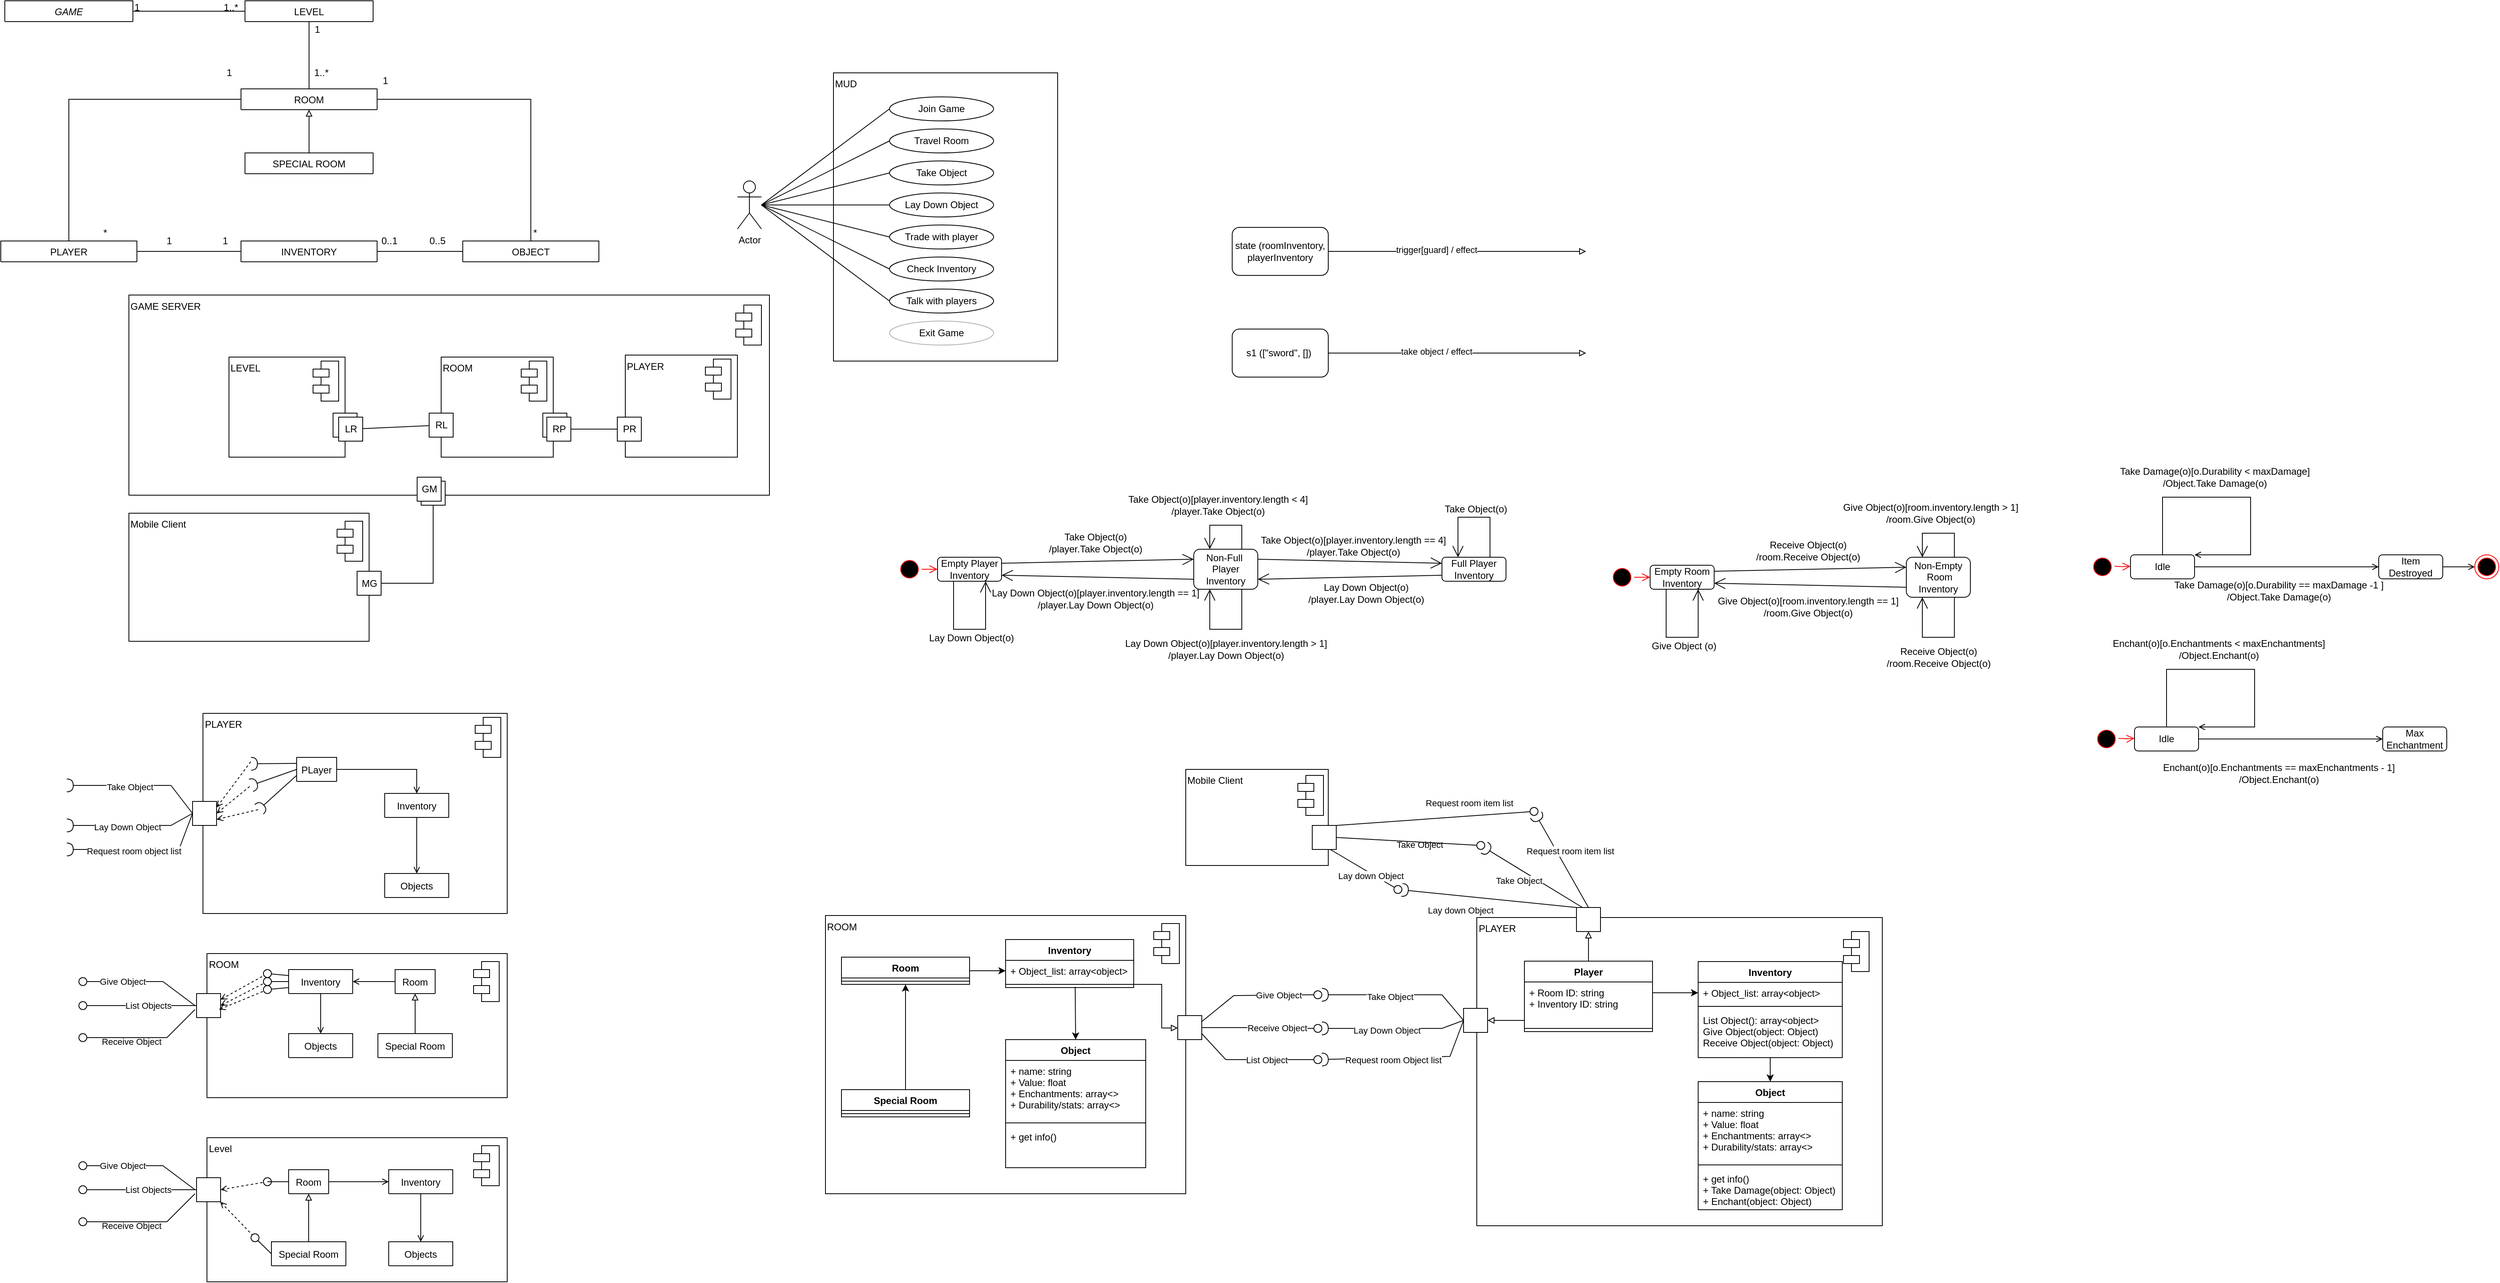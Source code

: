 <mxfile version="16.6.4" type="github">
  <diagram id="1FeEh4J0cZGS1zZfSnQM" name="Page-1">
    <mxGraphModel dx="988" dy="463" grid="1" gridSize="10" guides="1" tooltips="1" connect="1" arrows="1" fold="1" page="1" pageScale="1" pageWidth="827" pageHeight="1169" math="0" shadow="0">
      <root>
        <mxCell id="0" />
        <mxCell id="1" parent="0" />
        <mxCell id="n0zBli9HrtuL6m27DMVc-2" value="Mobile Client" style="html=1;align=left;verticalAlign=top;" parent="1" vertex="1">
          <mxGeometry x="200" y="680" width="300" height="160" as="geometry" />
        </mxCell>
        <mxCell id="n0zBli9HrtuL6m27DMVc-3" value="GAME SERVER" style="html=1;align=left;verticalAlign=top;" parent="1" vertex="1">
          <mxGeometry x="200" y="407.5" width="800" height="250" as="geometry" />
        </mxCell>
        <mxCell id="n0zBli9HrtuL6m27DMVc-4" value="ROOM" style="html=1;align=left;verticalAlign=top;" parent="1" vertex="1">
          <mxGeometry x="590" y="485" width="140" height="125" as="geometry" />
        </mxCell>
        <mxCell id="n0zBli9HrtuL6m27DMVc-5" value="" style="shape=module;align=left;spacingLeft=20;align=center;verticalAlign=top;" parent="1" vertex="1">
          <mxGeometry x="690" y="490" width="32" height="50" as="geometry" />
        </mxCell>
        <mxCell id="n0zBli9HrtuL6m27DMVc-6" value="GAME" style="swimlane;fontStyle=2;align=center;verticalAlign=top;childLayout=stackLayout;horizontal=1;startSize=26;horizontalStack=0;resizeParent=1;resizeLast=0;collapsible=1;marginBottom=0;rounded=0;shadow=0;strokeWidth=1;" parent="1" vertex="1" collapsed="1">
          <mxGeometry x="45" y="40" width="160" height="26" as="geometry">
            <mxRectangle x="140" y="120" width="160" height="138" as="alternateBounds" />
          </mxGeometry>
        </mxCell>
        <mxCell id="n0zBli9HrtuL6m27DMVc-7" value="Name" style="text;align=left;verticalAlign=top;spacingLeft=4;spacingRight=4;overflow=hidden;rotatable=0;points=[[0,0.5],[1,0.5]];portConstraint=eastwest;" parent="n0zBli9HrtuL6m27DMVc-6" vertex="1">
          <mxGeometry y="26" width="160" height="26" as="geometry" />
        </mxCell>
        <mxCell id="n0zBli9HrtuL6m27DMVc-8" value="Phone Number" style="text;align=left;verticalAlign=top;spacingLeft=4;spacingRight=4;overflow=hidden;rotatable=0;points=[[0,0.5],[1,0.5]];portConstraint=eastwest;rounded=0;shadow=0;html=0;" parent="n0zBli9HrtuL6m27DMVc-6" vertex="1">
          <mxGeometry y="52" width="160" height="26" as="geometry" />
        </mxCell>
        <mxCell id="n0zBli9HrtuL6m27DMVc-9" value="Email Address" style="text;align=left;verticalAlign=top;spacingLeft=4;spacingRight=4;overflow=hidden;rotatable=0;points=[[0,0.5],[1,0.5]];portConstraint=eastwest;rounded=0;shadow=0;html=0;" parent="n0zBli9HrtuL6m27DMVc-6" vertex="1">
          <mxGeometry y="78" width="160" height="26" as="geometry" />
        </mxCell>
        <mxCell id="n0zBli9HrtuL6m27DMVc-10" value="" style="line;html=1;strokeWidth=1;align=left;verticalAlign=middle;spacingTop=-1;spacingLeft=3;spacingRight=3;rotatable=0;labelPosition=right;points=[];portConstraint=eastwest;" parent="n0zBli9HrtuL6m27DMVc-6" vertex="1">
          <mxGeometry y="104" width="160" height="8" as="geometry" />
        </mxCell>
        <mxCell id="n0zBli9HrtuL6m27DMVc-11" value="Purchase Parking Pass" style="text;align=left;verticalAlign=top;spacingLeft=4;spacingRight=4;overflow=hidden;rotatable=0;points=[[0,0.5],[1,0.5]];portConstraint=eastwest;" parent="n0zBli9HrtuL6m27DMVc-6" vertex="1">
          <mxGeometry y="112" width="160" height="26" as="geometry" />
        </mxCell>
        <mxCell id="n0zBli9HrtuL6m27DMVc-12" style="edgeStyle=orthogonalEdgeStyle;rounded=0;orthogonalLoop=1;jettySize=auto;html=1;exitX=0.5;exitY=1;exitDx=0;exitDy=0;entryX=0.5;entryY=0;entryDx=0;entryDy=0;endArrow=none;endFill=0;" parent="1" source="n0zBli9HrtuL6m27DMVc-14" target="n0zBli9HrtuL6m27DMVc-21" edge="1">
          <mxGeometry relative="1" as="geometry" />
        </mxCell>
        <mxCell id="n0zBli9HrtuL6m27DMVc-13" style="edgeStyle=orthogonalEdgeStyle;rounded=0;orthogonalLoop=1;jettySize=auto;html=1;entryX=0.5;entryY=0;entryDx=0;entryDy=0;endArrow=none;endFill=0;startArrow=block;startFill=0;exitX=0.5;exitY=1;exitDx=0;exitDy=0;" parent="1" source="n0zBli9HrtuL6m27DMVc-21" target="n0zBli9HrtuL6m27DMVc-43" edge="1">
          <mxGeometry relative="1" as="geometry">
            <mxPoint x="435" y="180" as="sourcePoint" />
          </mxGeometry>
        </mxCell>
        <mxCell id="n0zBli9HrtuL6m27DMVc-14" value="LEVEL" style="swimlane;fontStyle=0;align=center;verticalAlign=top;childLayout=stackLayout;horizontal=1;startSize=26;horizontalStack=0;resizeParent=1;resizeLast=0;collapsible=1;marginBottom=0;rounded=0;shadow=0;strokeWidth=1;" parent="1" vertex="1" collapsed="1">
          <mxGeometry x="345" y="40" width="160" height="26" as="geometry">
            <mxRectangle x="508" y="110" width="160" height="70" as="alternateBounds" />
          </mxGeometry>
        </mxCell>
        <mxCell id="n0zBli9HrtuL6m27DMVc-15" value="" style="line;html=1;strokeWidth=1;align=left;verticalAlign=middle;spacingTop=-1;spacingLeft=3;spacingRight=3;rotatable=0;labelPosition=right;points=[];portConstraint=eastwest;" parent="n0zBli9HrtuL6m27DMVc-14" vertex="1">
          <mxGeometry y="26" width="160" height="24" as="geometry" />
        </mxCell>
        <mxCell id="n0zBli9HrtuL6m27DMVc-16" value="" style="endArrow=none;shadow=0;strokeWidth=1;rounded=0;endFill=0;edgeStyle=elbowEdgeStyle;elbow=vertical;" parent="1" source="n0zBli9HrtuL6m27DMVc-6" target="n0zBli9HrtuL6m27DMVc-14" edge="1">
          <mxGeometry x="0.5" y="41" relative="1" as="geometry">
            <mxPoint x="255" y="122" as="sourcePoint" />
            <mxPoint x="415" y="122" as="targetPoint" />
            <mxPoint x="-40" y="32" as="offset" />
          </mxGeometry>
        </mxCell>
        <mxCell id="n0zBli9HrtuL6m27DMVc-17" value="1" style="resizable=0;align=left;verticalAlign=bottom;labelBackgroundColor=none;fontSize=12;" parent="n0zBli9HrtuL6m27DMVc-16" connectable="0" vertex="1">
          <mxGeometry x="-1" relative="1" as="geometry">
            <mxPoint y="4" as="offset" />
          </mxGeometry>
        </mxCell>
        <mxCell id="n0zBli9HrtuL6m27DMVc-18" value="1..*" style="resizable=0;align=right;verticalAlign=bottom;labelBackgroundColor=none;fontSize=12;" parent="n0zBli9HrtuL6m27DMVc-16" connectable="0" vertex="1">
          <mxGeometry x="1" relative="1" as="geometry">
            <mxPoint x="-7" y="4" as="offset" />
          </mxGeometry>
        </mxCell>
        <mxCell id="n0zBli9HrtuL6m27DMVc-19" style="edgeStyle=orthogonalEdgeStyle;rounded=0;orthogonalLoop=1;jettySize=auto;html=1;exitX=1;exitY=0.5;exitDx=0;exitDy=0;entryX=0.5;entryY=0;entryDx=0;entryDy=0;endArrow=none;endFill=0;" parent="1" source="n0zBli9HrtuL6m27DMVc-21" target="n0zBli9HrtuL6m27DMVc-24" edge="1">
          <mxGeometry relative="1" as="geometry" />
        </mxCell>
        <mxCell id="n0zBli9HrtuL6m27DMVc-20" style="edgeStyle=orthogonalEdgeStyle;rounded=0;orthogonalLoop=1;jettySize=auto;html=1;exitX=0;exitY=0.5;exitDx=0;exitDy=0;entryX=0.5;entryY=0;entryDx=0;entryDy=0;endArrow=none;endFill=0;" parent="1" source="n0zBli9HrtuL6m27DMVc-21" target="n0zBli9HrtuL6m27DMVc-27" edge="1">
          <mxGeometry relative="1" as="geometry" />
        </mxCell>
        <mxCell id="n0zBli9HrtuL6m27DMVc-21" value="ROOM" style="swimlane;fontStyle=0;align=center;verticalAlign=top;childLayout=stackLayout;horizontal=1;startSize=26;horizontalStack=0;resizeParent=1;resizeLast=0;collapsible=1;marginBottom=0;rounded=0;shadow=0;strokeWidth=1;" parent="1" vertex="1" collapsed="1">
          <mxGeometry x="340" y="150" width="170" height="26" as="geometry">
            <mxRectangle x="465" y="220" width="155" height="120" as="alternateBounds" />
          </mxGeometry>
        </mxCell>
        <mxCell id="n0zBli9HrtuL6m27DMVc-22" value="bool isSpecial" style="text;align=left;verticalAlign=top;spacingLeft=4;spacingRight=4;overflow=hidden;rotatable=0;points=[[0,0.5],[1,0.5]];portConstraint=eastwest;" parent="n0zBli9HrtuL6m27DMVc-21" vertex="1">
          <mxGeometry y="26" width="155" height="26" as="geometry" />
        </mxCell>
        <mxCell id="n0zBli9HrtuL6m27DMVc-23" value="" style="line;html=1;strokeWidth=1;align=left;verticalAlign=middle;spacingTop=-1;spacingLeft=3;spacingRight=3;rotatable=0;labelPosition=right;points=[];portConstraint=eastwest;" parent="n0zBli9HrtuL6m27DMVc-21" vertex="1">
          <mxGeometry y="52" width="155" height="58" as="geometry" />
        </mxCell>
        <mxCell id="n0zBli9HrtuL6m27DMVc-24" value="OBJECT" style="swimlane;fontStyle=0;align=center;verticalAlign=top;childLayout=stackLayout;horizontal=1;startSize=26;horizontalStack=0;resizeParent=1;resizeLast=0;collapsible=1;marginBottom=0;rounded=0;shadow=0;strokeWidth=1;" parent="1" vertex="1" collapsed="1">
          <mxGeometry x="617" y="340" width="170" height="26" as="geometry">
            <mxRectangle x="667" y="370" width="160" height="70" as="alternateBounds" />
          </mxGeometry>
        </mxCell>
        <mxCell id="n0zBli9HrtuL6m27DMVc-25" value="" style="line;html=1;strokeWidth=1;align=left;verticalAlign=middle;spacingTop=-1;spacingLeft=3;spacingRight=3;rotatable=0;labelPosition=right;points=[];portConstraint=eastwest;" parent="n0zBli9HrtuL6m27DMVc-24" vertex="1">
          <mxGeometry y="26" width="160" height="8" as="geometry" />
        </mxCell>
        <mxCell id="n0zBli9HrtuL6m27DMVc-26" style="edgeStyle=orthogonalEdgeStyle;rounded=0;orthogonalLoop=1;jettySize=auto;html=1;exitX=1;exitY=0.5;exitDx=0;exitDy=0;entryX=0;entryY=0.5;entryDx=0;entryDy=0;endArrow=none;endFill=0;" parent="1" source="n0zBli9HrtuL6m27DMVc-27" target="n0zBli9HrtuL6m27DMVc-33" edge="1">
          <mxGeometry relative="1" as="geometry" />
        </mxCell>
        <mxCell id="n0zBli9HrtuL6m27DMVc-27" value="PLAYER" style="swimlane;fontStyle=0;align=center;verticalAlign=top;childLayout=stackLayout;horizontal=1;startSize=26;horizontalStack=0;resizeParent=1;resizeLast=0;collapsible=1;marginBottom=0;rounded=0;shadow=0;strokeWidth=1;" parent="1" vertex="1" collapsed="1">
          <mxGeometry x="40" y="340" width="170" height="26" as="geometry">
            <mxRectangle x="270" y="370" width="160" height="70" as="alternateBounds" />
          </mxGeometry>
        </mxCell>
        <mxCell id="n0zBli9HrtuL6m27DMVc-28" value="" style="line;html=1;strokeWidth=1;align=left;verticalAlign=middle;spacingTop=-1;spacingLeft=3;spacingRight=3;rotatable=0;labelPosition=right;points=[];portConstraint=eastwest;" parent="n0zBli9HrtuL6m27DMVc-27" vertex="1">
          <mxGeometry y="26" width="160" height="8" as="geometry" />
        </mxCell>
        <mxCell id="n0zBli9HrtuL6m27DMVc-29" value="" style="resizable=0;align=right;verticalAlign=bottom;labelBackgroundColor=none;fontSize=12;" parent="1" connectable="0" vertex="1">
          <mxGeometry x="325" y="90.003" as="geometry">
            <mxPoint x="216" y="62" as="offset" />
          </mxGeometry>
        </mxCell>
        <mxCell id="n0zBli9HrtuL6m27DMVc-30" value="1" style="text;html=1;align=center;verticalAlign=middle;resizable=0;points=[];autosize=1;strokeColor=none;fillColor=none;" parent="1" vertex="1">
          <mxGeometry x="425" y="66" width="20" height="20" as="geometry" />
        </mxCell>
        <mxCell id="n0zBli9HrtuL6m27DMVc-31" value="1..*" style="text;html=1;align=center;verticalAlign=middle;resizable=0;points=[];autosize=1;strokeColor=none;fillColor=none;" parent="1" vertex="1">
          <mxGeometry x="425" y="120" width="30" height="20" as="geometry" />
        </mxCell>
        <mxCell id="n0zBli9HrtuL6m27DMVc-32" style="edgeStyle=orthogonalEdgeStyle;rounded=0;orthogonalLoop=1;jettySize=auto;html=1;exitX=1;exitY=0.5;exitDx=0;exitDy=0;entryX=0;entryY=0.5;entryDx=0;entryDy=0;endArrow=none;endFill=0;" parent="1" source="n0zBli9HrtuL6m27DMVc-33" target="n0zBli9HrtuL6m27DMVc-24" edge="1">
          <mxGeometry relative="1" as="geometry" />
        </mxCell>
        <mxCell id="n0zBli9HrtuL6m27DMVc-33" value="INVENTORY" style="swimlane;fontStyle=0;align=center;verticalAlign=top;childLayout=stackLayout;horizontal=1;startSize=26;horizontalStack=0;resizeParent=1;resizeLast=0;collapsible=1;marginBottom=0;rounded=0;shadow=0;strokeWidth=1;" parent="1" vertex="1" collapsed="1">
          <mxGeometry x="340" y="340" width="170" height="26" as="geometry">
            <mxRectangle x="470" y="370" width="160" height="70" as="alternateBounds" />
          </mxGeometry>
        </mxCell>
        <mxCell id="n0zBli9HrtuL6m27DMVc-34" value="" style="line;html=1;strokeWidth=1;align=left;verticalAlign=middle;spacingTop=-1;spacingLeft=3;spacingRight=3;rotatable=0;labelPosition=right;points=[];portConstraint=eastwest;" parent="n0zBli9HrtuL6m27DMVc-33" vertex="1">
          <mxGeometry y="26" width="160" height="8" as="geometry" />
        </mxCell>
        <mxCell id="n0zBli9HrtuL6m27DMVc-35" value="0..1" style="text;html=1;align=center;verticalAlign=middle;resizable=0;points=[];autosize=1;strokeColor=none;fillColor=none;" parent="1" vertex="1">
          <mxGeometry x="505" y="330" width="40" height="20" as="geometry" />
        </mxCell>
        <mxCell id="n0zBli9HrtuL6m27DMVc-36" value="0..5" style="text;html=1;align=center;verticalAlign=middle;resizable=0;points=[];autosize=1;strokeColor=none;fillColor=none;" parent="1" vertex="1">
          <mxGeometry x="565" y="330" width="40" height="20" as="geometry" />
        </mxCell>
        <mxCell id="n0zBli9HrtuL6m27DMVc-37" value="1" style="text;html=1;align=center;verticalAlign=middle;resizable=0;points=[];autosize=1;strokeColor=none;fillColor=none;" parent="1" vertex="1">
          <mxGeometry x="240" y="330" width="20" height="20" as="geometry" />
        </mxCell>
        <mxCell id="n0zBli9HrtuL6m27DMVc-38" value="1" style="text;html=1;align=center;verticalAlign=middle;resizable=0;points=[];autosize=1;strokeColor=none;fillColor=none;" parent="1" vertex="1">
          <mxGeometry x="310" y="330" width="20" height="20" as="geometry" />
        </mxCell>
        <mxCell id="n0zBli9HrtuL6m27DMVc-39" value="1" style="text;html=1;align=center;verticalAlign=middle;resizable=0;points=[];autosize=1;strokeColor=none;fillColor=none;" parent="1" vertex="1">
          <mxGeometry x="315" y="120" width="20" height="20" as="geometry" />
        </mxCell>
        <mxCell id="n0zBli9HrtuL6m27DMVc-40" value="*" style="text;html=1;align=center;verticalAlign=middle;resizable=0;points=[];autosize=1;strokeColor=none;fillColor=none;" parent="1" vertex="1">
          <mxGeometry x="160" y="320" width="20" height="20" as="geometry" />
        </mxCell>
        <mxCell id="n0zBli9HrtuL6m27DMVc-41" value="1" style="text;html=1;align=center;verticalAlign=middle;resizable=0;points=[];autosize=1;strokeColor=none;fillColor=none;" parent="1" vertex="1">
          <mxGeometry x="510" y="130" width="20" height="20" as="geometry" />
        </mxCell>
        <mxCell id="n0zBli9HrtuL6m27DMVc-42" value="*" style="text;html=1;align=center;verticalAlign=middle;resizable=0;points=[];autosize=1;strokeColor=none;fillColor=none;" parent="1" vertex="1">
          <mxGeometry x="697" y="320" width="20" height="20" as="geometry" />
        </mxCell>
        <mxCell id="n0zBli9HrtuL6m27DMVc-43" value="SPECIAL ROOM" style="swimlane;fontStyle=0;align=center;verticalAlign=top;childLayout=stackLayout;horizontal=1;startSize=26;horizontalStack=0;resizeParent=1;resizeLast=0;collapsible=1;marginBottom=0;rounded=0;shadow=0;strokeWidth=1;" parent="1" vertex="1" collapsed="1">
          <mxGeometry x="345" y="230" width="160" height="26" as="geometry">
            <mxRectangle x="730" y="73" width="200" height="100" as="alternateBounds" />
          </mxGeometry>
        </mxCell>
        <mxCell id="n0zBli9HrtuL6m27DMVc-44" value="" style="line;html=1;strokeWidth=1;align=left;verticalAlign=middle;spacingTop=-1;spacingLeft=3;spacingRight=3;rotatable=0;labelPosition=right;points=[];portConstraint=eastwest;" parent="n0zBli9HrtuL6m27DMVc-43" vertex="1">
          <mxGeometry y="26" width="200" height="64" as="geometry" />
        </mxCell>
        <mxCell id="n0zBli9HrtuL6m27DMVc-45" value="MUD" style="rounded=0;whiteSpace=wrap;html=1;align=left;verticalAlign=top;" parent="1" vertex="1">
          <mxGeometry x="1080" y="130" width="280" height="360" as="geometry" />
        </mxCell>
        <mxCell id="n0zBli9HrtuL6m27DMVc-46" style="edgeStyle=none;rounded=0;orthogonalLoop=1;jettySize=auto;html=1;entryX=0;entryY=0.5;entryDx=0;entryDy=0;startArrow=none;startFill=0;endArrow=none;endFill=0;" parent="1" target="n0zBli9HrtuL6m27DMVc-57" edge="1">
          <mxGeometry relative="1" as="geometry">
            <mxPoint x="990" y="295" as="sourcePoint" />
          </mxGeometry>
        </mxCell>
        <mxCell id="n0zBli9HrtuL6m27DMVc-47" style="edgeStyle=none;rounded=0;orthogonalLoop=1;jettySize=auto;html=1;entryX=0;entryY=0.5;entryDx=0;entryDy=0;startArrow=none;startFill=0;endArrow=none;endFill=0;" parent="1" target="n0zBli9HrtuL6m27DMVc-54" edge="1">
          <mxGeometry relative="1" as="geometry">
            <mxPoint x="990" y="295" as="sourcePoint" />
          </mxGeometry>
        </mxCell>
        <mxCell id="n0zBli9HrtuL6m27DMVc-48" style="edgeStyle=none;rounded=0;orthogonalLoop=1;jettySize=auto;html=1;entryX=0;entryY=0.5;entryDx=0;entryDy=0;startArrow=none;startFill=0;endArrow=none;endFill=0;" parent="1" source="n0zBli9HrtuL6m27DMVc-52" target="n0zBli9HrtuL6m27DMVc-55" edge="1">
          <mxGeometry relative="1" as="geometry" />
        </mxCell>
        <mxCell id="n0zBli9HrtuL6m27DMVc-49" style="edgeStyle=none;rounded=0;orthogonalLoop=1;jettySize=auto;html=1;entryX=0;entryY=0.5;entryDx=0;entryDy=0;startArrow=none;startFill=0;endArrow=none;endFill=0;" parent="1" target="n0zBli9HrtuL6m27DMVc-58" edge="1">
          <mxGeometry relative="1" as="geometry">
            <mxPoint x="990" y="295" as="sourcePoint" />
          </mxGeometry>
        </mxCell>
        <mxCell id="n0zBli9HrtuL6m27DMVc-50" style="edgeStyle=none;rounded=0;orthogonalLoop=1;jettySize=auto;html=1;entryX=0;entryY=0.5;entryDx=0;entryDy=0;startArrow=none;startFill=0;endArrow=none;endFill=0;" parent="1" target="n0zBli9HrtuL6m27DMVc-59" edge="1">
          <mxGeometry relative="1" as="geometry">
            <mxPoint x="990" y="295" as="sourcePoint" />
          </mxGeometry>
        </mxCell>
        <mxCell id="n0zBli9HrtuL6m27DMVc-51" style="edgeStyle=none;rounded=0;orthogonalLoop=1;jettySize=auto;html=1;entryX=0;entryY=0.5;entryDx=0;entryDy=0;startArrow=none;startFill=0;endArrow=none;endFill=0;" parent="1" target="n0zBli9HrtuL6m27DMVc-60" edge="1">
          <mxGeometry relative="1" as="geometry">
            <mxPoint x="990" y="295" as="sourcePoint" />
          </mxGeometry>
        </mxCell>
        <mxCell id="n0zBli9HrtuL6m27DMVc-52" value="Actor" style="shape=umlActor;verticalLabelPosition=bottom;verticalAlign=top;html=1;outlineConnect=0;" parent="1" vertex="1">
          <mxGeometry x="960" y="265" width="30" height="60" as="geometry" />
        </mxCell>
        <mxCell id="n0zBli9HrtuL6m27DMVc-53" value="Join Game" style="ellipse;whiteSpace=wrap;html=1;" parent="1" vertex="1">
          <mxGeometry x="1150" y="160" width="130" height="30" as="geometry" />
        </mxCell>
        <mxCell id="n0zBli9HrtuL6m27DMVc-54" value="Take Object" style="ellipse;whiteSpace=wrap;html=1;" parent="1" vertex="1">
          <mxGeometry x="1150" y="240" width="130" height="30" as="geometry" />
        </mxCell>
        <mxCell id="n0zBli9HrtuL6m27DMVc-55" value="Lay Down Object" style="ellipse;whiteSpace=wrap;html=1;" parent="1" vertex="1">
          <mxGeometry x="1150" y="280" width="130" height="30" as="geometry" />
        </mxCell>
        <mxCell id="n0zBli9HrtuL6m27DMVc-56" value="" style="rounded=0;orthogonalLoop=1;jettySize=auto;html=1;startArrow=none;startFill=0;endArrow=none;endFill=0;entryX=0;entryY=0.5;entryDx=0;entryDy=0;" parent="1" target="n0zBli9HrtuL6m27DMVc-53" edge="1">
          <mxGeometry relative="1" as="geometry">
            <mxPoint x="990" y="295" as="sourcePoint" />
          </mxGeometry>
        </mxCell>
        <mxCell id="n0zBli9HrtuL6m27DMVc-57" value="Travel Room" style="ellipse;whiteSpace=wrap;html=1;" parent="1" vertex="1">
          <mxGeometry x="1150" y="200" width="130" height="30" as="geometry" />
        </mxCell>
        <mxCell id="n0zBli9HrtuL6m27DMVc-58" value="Trade with player" style="ellipse;whiteSpace=wrap;html=1;" parent="1" vertex="1">
          <mxGeometry x="1150" y="320" width="130" height="30" as="geometry" />
        </mxCell>
        <mxCell id="n0zBli9HrtuL6m27DMVc-59" value="Check Inventory" style="ellipse;whiteSpace=wrap;html=1;" parent="1" vertex="1">
          <mxGeometry x="1150" y="360" width="130" height="30" as="geometry" />
        </mxCell>
        <mxCell id="n0zBli9HrtuL6m27DMVc-60" value="Talk with players" style="ellipse;whiteSpace=wrap;html=1;" parent="1" vertex="1">
          <mxGeometry x="1150" y="400" width="130" height="30" as="geometry" />
        </mxCell>
        <mxCell id="n0zBli9HrtuL6m27DMVc-61" value="Exit Game" style="ellipse;whiteSpace=wrap;html=1;opacity=30;" parent="1" vertex="1">
          <mxGeometry x="1150" y="440" width="130" height="30" as="geometry" />
        </mxCell>
        <mxCell id="n0zBli9HrtuL6m27DMVc-62" value="LEVEL" style="html=1;align=left;verticalAlign=top;" parent="1" vertex="1">
          <mxGeometry x="325" y="485" width="145" height="125" as="geometry" />
        </mxCell>
        <mxCell id="n0zBli9HrtuL6m27DMVc-63" value="" style="shape=module;align=left;spacingLeft=20;align=center;verticalAlign=top;" parent="1" vertex="1">
          <mxGeometry x="430" y="490" width="32" height="50" as="geometry" />
        </mxCell>
        <mxCell id="n0zBli9HrtuL6m27DMVc-64" value="PLAYER" style="html=1;align=left;verticalAlign=top;" parent="1" vertex="1">
          <mxGeometry x="820" y="482.5" width="140" height="127.5" as="geometry" />
        </mxCell>
        <mxCell id="n0zBli9HrtuL6m27DMVc-65" value="" style="shape=module;align=left;spacingLeft=20;align=center;verticalAlign=top;" parent="1" vertex="1">
          <mxGeometry x="920" y="487.5" width="32" height="50" as="geometry" />
        </mxCell>
        <mxCell id="n0zBli9HrtuL6m27DMVc-66" value="LR" style="html=1;" parent="1" vertex="1">
          <mxGeometry x="455" y="555" width="30" height="30" as="geometry" />
        </mxCell>
        <mxCell id="n0zBli9HrtuL6m27DMVc-67" value="RL" style="html=1;" parent="1" vertex="1">
          <mxGeometry x="575" y="555" width="30" height="30" as="geometry" />
        </mxCell>
        <mxCell id="n0zBli9HrtuL6m27DMVc-68" value="RP" style="html=1;" parent="1" vertex="1">
          <mxGeometry x="717" y="555" width="30" height="30" as="geometry" />
        </mxCell>
        <mxCell id="n0zBli9HrtuL6m27DMVc-69" value="LR" style="html=1;" parent="1" vertex="1">
          <mxGeometry x="462" y="560" width="30" height="30" as="geometry" />
        </mxCell>
        <mxCell id="n0zBli9HrtuL6m27DMVc-70" value="RP" style="html=1;" parent="1" vertex="1">
          <mxGeometry x="722" y="560" width="30" height="30" as="geometry" />
        </mxCell>
        <mxCell id="n0zBli9HrtuL6m27DMVc-71" value="PR" style="html=1;" parent="1" vertex="1">
          <mxGeometry x="810" y="560" width="30" height="30" as="geometry" />
        </mxCell>
        <mxCell id="n0zBli9HrtuL6m27DMVc-72" value="" style="endArrow=none;html=1;rounded=0;" parent="1" source="n0zBli9HrtuL6m27DMVc-69" target="n0zBli9HrtuL6m27DMVc-67" edge="1">
          <mxGeometry width="50" height="50" relative="1" as="geometry">
            <mxPoint x="550" y="640" as="sourcePoint" />
            <mxPoint x="600" y="590" as="targetPoint" />
          </mxGeometry>
        </mxCell>
        <mxCell id="n0zBli9HrtuL6m27DMVc-73" value="" style="endArrow=none;html=1;rounded=0;" parent="1" source="n0zBli9HrtuL6m27DMVc-70" target="n0zBli9HrtuL6m27DMVc-71" edge="1">
          <mxGeometry width="50" height="50" relative="1" as="geometry">
            <mxPoint x="550" y="640" as="sourcePoint" />
            <mxPoint x="600" y="590" as="targetPoint" />
          </mxGeometry>
        </mxCell>
        <mxCell id="n0zBli9HrtuL6m27DMVc-74" value="" style="shape=module;align=left;spacingLeft=20;align=center;verticalAlign=top;" parent="1" vertex="1">
          <mxGeometry x="958" y="420" width="32" height="50" as="geometry" />
        </mxCell>
        <mxCell id="n0zBli9HrtuL6m27DMVc-75" value="" style="shape=module;align=left;spacingLeft=20;align=center;verticalAlign=top;" parent="1" vertex="1">
          <mxGeometry x="460" y="690" width="32" height="50" as="geometry" />
        </mxCell>
        <mxCell id="n0zBli9HrtuL6m27DMVc-76" style="edgeStyle=orthogonalEdgeStyle;rounded=0;orthogonalLoop=1;jettySize=auto;html=1;endArrow=none;endFill=0;" parent="1" source="n0zBli9HrtuL6m27DMVc-77" target="n0zBli9HrtuL6m27DMVc-78" edge="1">
          <mxGeometry relative="1" as="geometry" />
        </mxCell>
        <mxCell id="n0zBli9HrtuL6m27DMVc-77" value="MG" style="html=1;" parent="1" vertex="1">
          <mxGeometry x="485" y="752.5" width="30" height="30" as="geometry" />
        </mxCell>
        <mxCell id="n0zBli9HrtuL6m27DMVc-78" value="GM" style="html=1;" parent="1" vertex="1">
          <mxGeometry x="565" y="640" width="30" height="30" as="geometry" />
        </mxCell>
        <mxCell id="n0zBli9HrtuL6m27DMVc-79" value="GM" style="html=1;" parent="1" vertex="1">
          <mxGeometry x="560" y="635" width="30" height="30" as="geometry" />
        </mxCell>
        <mxCell id="n0zBli9HrtuL6m27DMVc-80" value="PLAYER" style="html=1;align=left;verticalAlign=top;" parent="1" vertex="1">
          <mxGeometry x="292.5" y="930" width="380" height="250" as="geometry" />
        </mxCell>
        <mxCell id="n0zBli9HrtuL6m27DMVc-81" value="" style="shape=module;align=left;spacingLeft=20;align=center;verticalAlign=top;" parent="1" vertex="1">
          <mxGeometry x="632.5" y="935" width="32" height="50" as="geometry" />
        </mxCell>
        <mxCell id="n0zBli9HrtuL6m27DMVc-82" value="" style="html=1;" parent="1" vertex="1">
          <mxGeometry x="279.5" y="1040" width="30" height="30" as="geometry" />
        </mxCell>
        <mxCell id="n0zBli9HrtuL6m27DMVc-83" style="edgeStyle=orthogonalEdgeStyle;rounded=0;orthogonalLoop=1;jettySize=auto;html=1;exitX=1;exitY=0.5;exitDx=0;exitDy=0;endArrow=open;endFill=0;" parent="1" source="n0zBli9HrtuL6m27DMVc-84" target="n0zBli9HrtuL6m27DMVc-88" edge="1">
          <mxGeometry relative="1" as="geometry" />
        </mxCell>
        <mxCell id="n0zBli9HrtuL6m27DMVc-84" value="PLayer" style="swimlane;fontStyle=0;childLayout=stackLayout;horizontal=1;startSize=30;horizontalStack=0;resizeParent=1;resizeParentMax=0;resizeLast=0;collapsible=1;marginBottom=0;" parent="1" vertex="1" collapsed="1">
          <mxGeometry x="409.5" y="985" width="50" height="30" as="geometry">
            <mxRectangle x="710" y="930" width="140" height="90" as="alternateBounds" />
          </mxGeometry>
        </mxCell>
        <mxCell id="n0zBli9HrtuL6m27DMVc-85" value="Item 2" style="text;strokeColor=none;fillColor=none;align=left;verticalAlign=middle;spacingLeft=4;spacingRight=4;overflow=hidden;points=[[0,0.5],[1,0.5]];portConstraint=eastwest;rotatable=0;" parent="n0zBli9HrtuL6m27DMVc-84" vertex="1">
          <mxGeometry y="30" width="140" height="30" as="geometry" />
        </mxCell>
        <mxCell id="n0zBli9HrtuL6m27DMVc-86" value="Item 3" style="text;strokeColor=none;fillColor=none;align=left;verticalAlign=middle;spacingLeft=4;spacingRight=4;overflow=hidden;points=[[0,0.5],[1,0.5]];portConstraint=eastwest;rotatable=0;" parent="n0zBli9HrtuL6m27DMVc-84" vertex="1">
          <mxGeometry y="60" width="140" height="30" as="geometry" />
        </mxCell>
        <mxCell id="n0zBli9HrtuL6m27DMVc-87" style="edgeStyle=orthogonalEdgeStyle;rounded=0;orthogonalLoop=1;jettySize=auto;html=1;exitX=0.5;exitY=1;exitDx=0;exitDy=0;endArrow=open;endFill=0;entryX=0.5;entryY=0;entryDx=0;entryDy=0;" parent="1" source="n0zBli9HrtuL6m27DMVc-88" target="n0zBli9HrtuL6m27DMVc-91" edge="1">
          <mxGeometry relative="1" as="geometry">
            <mxPoint x="582.5" y="1080" as="targetPoint" />
          </mxGeometry>
        </mxCell>
        <mxCell id="n0zBli9HrtuL6m27DMVc-88" value="Inventory" style="swimlane;fontStyle=0;childLayout=stackLayout;horizontal=1;startSize=30;horizontalStack=0;resizeParent=1;resizeParentMax=0;resizeLast=0;collapsible=1;marginBottom=0;" parent="1" vertex="1" collapsed="1">
          <mxGeometry x="519.5" y="1030" width="80" height="30" as="geometry">
            <mxRectangle x="710" y="930" width="140" height="90" as="alternateBounds" />
          </mxGeometry>
        </mxCell>
        <mxCell id="n0zBli9HrtuL6m27DMVc-89" value="Item 2" style="text;strokeColor=none;fillColor=none;align=left;verticalAlign=middle;spacingLeft=4;spacingRight=4;overflow=hidden;points=[[0,0.5],[1,0.5]];portConstraint=eastwest;rotatable=0;" parent="n0zBli9HrtuL6m27DMVc-88" vertex="1">
          <mxGeometry y="30" width="140" height="30" as="geometry" />
        </mxCell>
        <mxCell id="n0zBli9HrtuL6m27DMVc-90" value="Item 3" style="text;strokeColor=none;fillColor=none;align=left;verticalAlign=middle;spacingLeft=4;spacingRight=4;overflow=hidden;points=[[0,0.5],[1,0.5]];portConstraint=eastwest;rotatable=0;" parent="n0zBli9HrtuL6m27DMVc-88" vertex="1">
          <mxGeometry y="60" width="140" height="30" as="geometry" />
        </mxCell>
        <mxCell id="n0zBli9HrtuL6m27DMVc-91" value="Objects" style="swimlane;fontStyle=0;childLayout=stackLayout;horizontal=1;startSize=30;horizontalStack=0;resizeParent=1;resizeParentMax=0;resizeLast=0;collapsible=1;marginBottom=0;" parent="1" vertex="1" collapsed="1">
          <mxGeometry x="519.5" y="1130" width="80" height="30" as="geometry">
            <mxRectangle x="710" y="930" width="140" height="90" as="alternateBounds" />
          </mxGeometry>
        </mxCell>
        <mxCell id="n0zBli9HrtuL6m27DMVc-92" value="Item 2" style="text;strokeColor=none;fillColor=none;align=left;verticalAlign=middle;spacingLeft=4;spacingRight=4;overflow=hidden;points=[[0,0.5],[1,0.5]];portConstraint=eastwest;rotatable=0;" parent="n0zBli9HrtuL6m27DMVc-91" vertex="1">
          <mxGeometry y="30" width="140" height="30" as="geometry" />
        </mxCell>
        <mxCell id="n0zBli9HrtuL6m27DMVc-93" value="Item 3" style="text;strokeColor=none;fillColor=none;align=left;verticalAlign=middle;spacingLeft=4;spacingRight=4;overflow=hidden;points=[[0,0.5],[1,0.5]];portConstraint=eastwest;rotatable=0;" parent="n0zBli9HrtuL6m27DMVc-91" vertex="1">
          <mxGeometry y="60" width="140" height="30" as="geometry" />
        </mxCell>
        <mxCell id="n0zBli9HrtuL6m27DMVc-94" value="" style="rounded=0;orthogonalLoop=1;jettySize=auto;html=1;endArrow=none;endFill=0;sketch=0;sourcePerimeterSpacing=0;targetPerimeterSpacing=0;exitX=1;exitY=0.5;exitDx=0;exitDy=0;dashed=1;startArrow=open;startFill=0;" parent="1" source="n0zBli9HrtuL6m27DMVc-82" edge="1">
          <mxGeometry relative="1" as="geometry">
            <mxPoint x="222.5" y="1015" as="sourcePoint" />
            <mxPoint x="352.5" y="1020" as="targetPoint" />
            <Array as="points">
              <mxPoint x="352.5" y="1020" />
            </Array>
          </mxGeometry>
        </mxCell>
        <mxCell id="n0zBli9HrtuL6m27DMVc-95" value="" style="rounded=0;orthogonalLoop=1;jettySize=auto;html=1;endArrow=halfCircle;endFill=0;endSize=6;strokeWidth=1;sketch=0;exitX=0;exitY=0.5;exitDx=0;exitDy=0;" parent="1" source="n0zBli9HrtuL6m27DMVc-84" edge="1">
          <mxGeometry relative="1" as="geometry">
            <mxPoint x="262.5" y="1015" as="sourcePoint" />
            <mxPoint x="352.5" y="1020" as="targetPoint" />
          </mxGeometry>
        </mxCell>
        <mxCell id="n0zBli9HrtuL6m27DMVc-96" value="" style="rounded=0;orthogonalLoop=1;jettySize=auto;html=1;endArrow=halfCircle;endFill=0;endSize=6;strokeWidth=1;sketch=0;exitX=0;exitY=0.5;exitDx=0;exitDy=0;" parent="1" source="n0zBli9HrtuL6m27DMVc-82" edge="1">
          <mxGeometry relative="1" as="geometry">
            <mxPoint x="404.5" y="1055" as="sourcePoint" />
            <mxPoint x="122.5" y="1020" as="targetPoint" />
            <Array as="points">
              <mxPoint x="252.5" y="1020" />
            </Array>
          </mxGeometry>
        </mxCell>
        <mxCell id="n0zBli9HrtuL6m27DMVc-97" value="Take Object" style="edgeLabel;html=1;align=center;verticalAlign=middle;resizable=0;points=[];" parent="n0zBli9HrtuL6m27DMVc-96" vertex="1" connectable="0">
          <mxGeometry x="0.394" y="2" relative="1" as="geometry">
            <mxPoint x="26" as="offset" />
          </mxGeometry>
        </mxCell>
        <mxCell id="n0zBli9HrtuL6m27DMVc-98" value="" style="rounded=0;orthogonalLoop=1;jettySize=auto;html=1;endArrow=halfCircle;endFill=0;endSize=6;strokeWidth=1;sketch=0;exitX=0;exitY=0.5;exitDx=0;exitDy=0;" parent="1" source="n0zBli9HrtuL6m27DMVc-82" edge="1">
          <mxGeometry relative="1" as="geometry">
            <mxPoint x="289.5" y="1050" as="sourcePoint" />
            <mxPoint x="122.5" y="1070" as="targetPoint" />
            <Array as="points">
              <mxPoint x="252.5" y="1070" />
            </Array>
          </mxGeometry>
        </mxCell>
        <mxCell id="n0zBli9HrtuL6m27DMVc-99" value="Lay Down Object" style="edgeLabel;html=1;align=center;verticalAlign=middle;resizable=0;points=[];" parent="n0zBli9HrtuL6m27DMVc-98" vertex="1" connectable="0">
          <mxGeometry x="0.394" y="2" relative="1" as="geometry">
            <mxPoint x="26" as="offset" />
          </mxGeometry>
        </mxCell>
        <mxCell id="n0zBli9HrtuL6m27DMVc-100" value="ROOM" style="html=1;align=left;verticalAlign=top;" parent="1" vertex="1">
          <mxGeometry x="297.5" y="1230" width="375" height="180" as="geometry" />
        </mxCell>
        <mxCell id="n0zBli9HrtuL6m27DMVc-101" value="" style="shape=module;align=left;spacingLeft=20;align=center;verticalAlign=top;" parent="1" vertex="1">
          <mxGeometry x="630.5" y="1240" width="32" height="50" as="geometry" />
        </mxCell>
        <mxCell id="n0zBli9HrtuL6m27DMVc-102" value="" style="html=1;" parent="1" vertex="1">
          <mxGeometry x="284.5" y="1280" width="30" height="30" as="geometry" />
        </mxCell>
        <mxCell id="n0zBli9HrtuL6m27DMVc-103" style="edgeStyle=orthogonalEdgeStyle;rounded=0;orthogonalLoop=1;jettySize=auto;html=1;exitX=0;exitY=0.5;exitDx=0;exitDy=0;endArrow=open;endFill=0;" parent="1" source="n0zBli9HrtuL6m27DMVc-105" target="n0zBli9HrtuL6m27DMVc-170" edge="1">
          <mxGeometry relative="1" as="geometry" />
        </mxCell>
        <mxCell id="n0zBli9HrtuL6m27DMVc-104" value="" style="edgeStyle=orthogonalEdgeStyle;rounded=0;orthogonalLoop=1;jettySize=auto;html=1;startArrow=block;startFill=0;endArrow=none;endFill=0;" parent="1" source="n0zBli9HrtuL6m27DMVc-105" target="n0zBli9HrtuL6m27DMVc-116" edge="1">
          <mxGeometry relative="1" as="geometry" />
        </mxCell>
        <mxCell id="n0zBli9HrtuL6m27DMVc-105" value="Room" style="swimlane;fontStyle=0;childLayout=stackLayout;horizontal=1;startSize=30;horizontalStack=0;resizeParent=1;resizeParentMax=0;resizeLast=0;collapsible=1;marginBottom=0;" parent="1" vertex="1" collapsed="1">
          <mxGeometry x="532.5" y="1250" width="50" height="30" as="geometry">
            <mxRectangle x="710" y="930" width="140" height="90" as="alternateBounds" />
          </mxGeometry>
        </mxCell>
        <mxCell id="n0zBli9HrtuL6m27DMVc-106" value="Item 2" style="text;strokeColor=none;fillColor=none;align=left;verticalAlign=middle;spacingLeft=4;spacingRight=4;overflow=hidden;points=[[0,0.5],[1,0.5]];portConstraint=eastwest;rotatable=0;" parent="n0zBli9HrtuL6m27DMVc-105" vertex="1">
          <mxGeometry y="30" width="140" height="30" as="geometry" />
        </mxCell>
        <mxCell id="n0zBli9HrtuL6m27DMVc-107" value="Item 3" style="text;strokeColor=none;fillColor=none;align=left;verticalAlign=middle;spacingLeft=4;spacingRight=4;overflow=hidden;points=[[0,0.5],[1,0.5]];portConstraint=eastwest;rotatable=0;" parent="n0zBli9HrtuL6m27DMVc-105" vertex="1">
          <mxGeometry y="60" width="140" height="30" as="geometry" />
        </mxCell>
        <mxCell id="n0zBli9HrtuL6m27DMVc-108" style="edgeStyle=orthogonalEdgeStyle;rounded=0;orthogonalLoop=1;jettySize=auto;html=1;exitX=0.5;exitY=1;exitDx=0;exitDy=0;endArrow=open;endFill=0;entryX=0.5;entryY=0;entryDx=0;entryDy=0;" parent="1" source="n0zBli9HrtuL6m27DMVc-170" target="n0zBli9HrtuL6m27DMVc-174" edge="1">
          <mxGeometry relative="1" as="geometry">
            <mxPoint x="587.5" y="1320" as="targetPoint" />
          </mxGeometry>
        </mxCell>
        <mxCell id="n0zBli9HrtuL6m27DMVc-109" value="" style="rounded=0;orthogonalLoop=1;jettySize=auto;html=1;endArrow=none;endFill=0;sketch=0;sourcePerimeterSpacing=0;targetPerimeterSpacing=0;exitX=1;exitY=0.5;exitDx=0;exitDy=0;dashed=1;startArrow=open;startFill=0;" parent="1" source="n0zBli9HrtuL6m27DMVc-102" target="n0zBli9HrtuL6m27DMVc-120" edge="1">
          <mxGeometry relative="1" as="geometry">
            <mxPoint x="227.5" y="1255" as="sourcePoint" />
            <mxPoint x="367.574" y="1285.857" as="targetPoint" />
          </mxGeometry>
        </mxCell>
        <mxCell id="n0zBli9HrtuL6m27DMVc-110" value="" style="rounded=0;orthogonalLoop=1;jettySize=auto;html=1;endArrow=Circle;endFill=0;endSize=6;strokeWidth=1;sketch=0;exitX=0;exitY=0.5;exitDx=0;exitDy=0;startArrow=none;" parent="1" source="n0zBli9HrtuL6m27DMVc-120" target="n0zBli9HrtuL6m27DMVc-120" edge="1">
          <mxGeometry relative="1" as="geometry">
            <mxPoint x="267.5" y="1255" as="sourcePoint" />
            <mxPoint x="372.5" y="1285" as="targetPoint" />
          </mxGeometry>
        </mxCell>
        <mxCell id="n0zBli9HrtuL6m27DMVc-111" value="" style="rounded=0;orthogonalLoop=1;jettySize=auto;html=1;endArrow=none;endFill=0;sketch=0;sourcePerimeterSpacing=0;targetPerimeterSpacing=0;" parent="1" target="n0zBli9HrtuL6m27DMVc-113" edge="1">
          <mxGeometry relative="1" as="geometry">
            <mxPoint x="282.5" y="1295" as="sourcePoint" />
            <Array as="points">
              <mxPoint x="242.5" y="1265" />
            </Array>
          </mxGeometry>
        </mxCell>
        <mxCell id="n0zBli9HrtuL6m27DMVc-112" value="Give Object" style="edgeLabel;html=1;align=center;verticalAlign=middle;resizable=0;points=[];" parent="n0zBli9HrtuL6m27DMVc-111" vertex="1" connectable="0">
          <mxGeometry x="0.397" relative="1" as="geometry">
            <mxPoint x="1" as="offset" />
          </mxGeometry>
        </mxCell>
        <mxCell id="n0zBli9HrtuL6m27DMVc-113" value="" style="ellipse;whiteSpace=wrap;html=1;align=center;aspect=fixed;resizable=0;points=[];outlineConnect=0;sketch=0;" parent="1" vertex="1">
          <mxGeometry x="137.5" y="1260" width="10" height="10" as="geometry" />
        </mxCell>
        <mxCell id="n0zBli9HrtuL6m27DMVc-114" value="" style="rounded=0;orthogonalLoop=1;jettySize=auto;html=1;endArrow=none;endFill=0;sketch=0;startArrow=none;" parent="1" source="n0zBli9HrtuL6m27DMVc-124" edge="1">
          <mxGeometry relative="1" as="geometry">
            <mxPoint x="282.5" y="1300" as="sourcePoint" />
            <mxPoint x="142.5" y="1340" as="targetPoint" />
            <Array as="points" />
          </mxGeometry>
        </mxCell>
        <mxCell id="n0zBli9HrtuL6m27DMVc-115" value="Receive Object" style="edgeLabel;html=1;align=center;verticalAlign=middle;resizable=0;points=[];" parent="n0zBli9HrtuL6m27DMVc-114" vertex="1" connectable="0">
          <mxGeometry x="0.032" y="2" relative="1" as="geometry">
            <mxPoint x="60" as="offset" />
          </mxGeometry>
        </mxCell>
        <mxCell id="n0zBli9HrtuL6m27DMVc-116" value="Special Room" style="swimlane;fontStyle=0;childLayout=stackLayout;horizontal=1;startSize=30;horizontalStack=0;resizeParent=1;resizeParentMax=0;resizeLast=0;collapsible=1;marginBottom=0;" parent="1" vertex="1" collapsed="1">
          <mxGeometry x="511" y="1330" width="93" height="30" as="geometry">
            <mxRectangle x="710" y="930" width="140" height="90" as="alternateBounds" />
          </mxGeometry>
        </mxCell>
        <mxCell id="n0zBli9HrtuL6m27DMVc-117" value="Item 2" style="text;strokeColor=none;fillColor=none;align=left;verticalAlign=middle;spacingLeft=4;spacingRight=4;overflow=hidden;points=[[0,0.5],[1,0.5]];portConstraint=eastwest;rotatable=0;" parent="n0zBli9HrtuL6m27DMVc-116" vertex="1">
          <mxGeometry y="30" width="140" height="30" as="geometry" />
        </mxCell>
        <mxCell id="n0zBli9HrtuL6m27DMVc-118" value="Item 3" style="text;strokeColor=none;fillColor=none;align=left;verticalAlign=middle;spacingLeft=4;spacingRight=4;overflow=hidden;points=[[0,0.5],[1,0.5]];portConstraint=eastwest;rotatable=0;" parent="n0zBli9HrtuL6m27DMVc-116" vertex="1">
          <mxGeometry y="60" width="140" height="30" as="geometry" />
        </mxCell>
        <mxCell id="n0zBli9HrtuL6m27DMVc-119" value="" style="rounded=0;orthogonalLoop=1;jettySize=auto;html=1;endArrow=none;endFill=0;sketch=0;sourcePerimeterSpacing=0;targetPerimeterSpacing=0;dashed=1;startArrow=open;startFill=0;" parent="1" target="n0zBli9HrtuL6m27DMVc-122" edge="1">
          <mxGeometry relative="1" as="geometry">
            <mxPoint x="312.5" y="1300" as="sourcePoint" />
            <mxPoint x="362.5" y="1360" as="targetPoint" />
          </mxGeometry>
        </mxCell>
        <mxCell id="n0zBli9HrtuL6m27DMVc-120" value="" style="ellipse;whiteSpace=wrap;html=1;align=center;aspect=fixed;resizable=0;points=[];outlineConnect=0;sketch=0;" parent="1" vertex="1">
          <mxGeometry x="368" y="1260" width="10" height="10" as="geometry" />
        </mxCell>
        <mxCell id="n0zBli9HrtuL6m27DMVc-121" value="" style="rounded=0;orthogonalLoop=1;jettySize=auto;html=1;endArrow=none;endFill=0;endSize=6;strokeWidth=1;sketch=0;exitX=0;exitY=0.5;exitDx=0;exitDy=0;startArrow=none;" parent="1" source="n0zBli9HrtuL6m27DMVc-170" target="n0zBli9HrtuL6m27DMVc-120" edge="1">
          <mxGeometry relative="1" as="geometry">
            <mxPoint x="399.5" y="1285" as="sourcePoint" />
            <mxPoint x="372.5" y="1285" as="targetPoint" />
          </mxGeometry>
        </mxCell>
        <mxCell id="n0zBli9HrtuL6m27DMVc-122" value="" style="ellipse;whiteSpace=wrap;html=1;align=center;aspect=fixed;resizable=0;points=[];outlineConnect=0;sketch=0;" parent="1" vertex="1">
          <mxGeometry x="368" y="1270" width="10" height="10" as="geometry" />
        </mxCell>
        <mxCell id="n0zBli9HrtuL6m27DMVc-123" value="" style="rounded=0;orthogonalLoop=1;jettySize=auto;html=1;endArrow=none;endFill=0;endSize=6;strokeWidth=1;sketch=0;exitX=0;exitY=0.75;exitDx=0;exitDy=0;startArrow=none;" parent="1" source="n0zBli9HrtuL6m27DMVc-170" target="n0zBli9HrtuL6m27DMVc-122" edge="1">
          <mxGeometry relative="1" as="geometry">
            <mxPoint x="378.0" y="1375" as="sourcePoint" />
            <mxPoint x="352.5" y="1350" as="targetPoint" />
          </mxGeometry>
        </mxCell>
        <mxCell id="n0zBli9HrtuL6m27DMVc-124" value="" style="ellipse;whiteSpace=wrap;html=1;align=center;aspect=fixed;resizable=0;points=[];outlineConnect=0;sketch=0;" parent="1" vertex="1">
          <mxGeometry x="137.5" y="1330" width="10" height="10" as="geometry" />
        </mxCell>
        <mxCell id="n0zBli9HrtuL6m27DMVc-125" value="" style="rounded=0;orthogonalLoop=1;jettySize=auto;html=1;endArrow=none;endFill=0;sketch=0;sourcePerimeterSpacing=0;" parent="1" target="n0zBli9HrtuL6m27DMVc-124" edge="1">
          <mxGeometry relative="1" as="geometry">
            <mxPoint x="282.5" y="1300" as="sourcePoint" />
            <mxPoint x="142.5" y="1340" as="targetPoint" />
            <Array as="points">
              <mxPoint x="247.5" y="1335" />
            </Array>
          </mxGeometry>
        </mxCell>
        <mxCell id="n0zBli9HrtuL6m27DMVc-126" value="" style="rounded=0;orthogonalLoop=1;jettySize=auto;html=1;endArrow=none;endFill=0;sketch=0;targetPerimeterSpacing=0;exitX=0;exitY=0.5;exitDx=0;exitDy=0;startArrow=none;" parent="1" source="n0zBli9HrtuL6m27DMVc-127" edge="1">
          <mxGeometry relative="1" as="geometry">
            <mxPoint x="292.5" y="1305" as="sourcePoint" />
            <mxPoint x="142.5" y="1295" as="targetPoint" />
            <Array as="points" />
          </mxGeometry>
        </mxCell>
        <mxCell id="n0zBli9HrtuL6m27DMVc-127" value="" style="ellipse;whiteSpace=wrap;html=1;align=center;aspect=fixed;resizable=0;points=[];outlineConnect=0;sketch=0;" parent="1" vertex="1">
          <mxGeometry x="137.5" y="1290" width="10" height="10" as="geometry" />
        </mxCell>
        <mxCell id="n0zBli9HrtuL6m27DMVc-128" value="List Objects" style="rounded=0;orthogonalLoop=1;jettySize=auto;html=1;endArrow=none;endFill=0;sketch=0;sourcePerimeterSpacing=0;exitX=0;exitY=0.5;exitDx=0;exitDy=0;" parent="1" source="n0zBli9HrtuL6m27DMVc-102" target="n0zBli9HrtuL6m27DMVc-127" edge="1">
          <mxGeometry x="-0.095" relative="1" as="geometry">
            <mxPoint x="284.5" y="1295" as="sourcePoint" />
            <mxPoint x="142.5" y="1295" as="targetPoint" />
            <Array as="points">
              <mxPoint x="182.5" y="1295" />
            </Array>
            <mxPoint x="1" as="offset" />
          </mxGeometry>
        </mxCell>
        <mxCell id="n0zBli9HrtuL6m27DMVc-129" value="" style="rounded=0;orthogonalLoop=1;jettySize=auto;html=1;endArrow=halfCircle;endFill=0;endSize=6;strokeWidth=1;sketch=0;exitX=0;exitY=0.5;exitDx=0;exitDy=0;" parent="1" source="n0zBli9HrtuL6m27DMVc-82" edge="1">
          <mxGeometry relative="1" as="geometry">
            <mxPoint x="289.5" y="1065" as="sourcePoint" />
            <mxPoint x="122.5" y="1100" as="targetPoint" />
            <Array as="points">
              <mxPoint x="262.5" y="1100" />
            </Array>
          </mxGeometry>
        </mxCell>
        <mxCell id="n0zBli9HrtuL6m27DMVc-130" value="Request room object list" style="edgeLabel;html=1;align=center;verticalAlign=middle;resizable=0;points=[];" parent="n0zBli9HrtuL6m27DMVc-129" vertex="1" connectable="0">
          <mxGeometry x="0.394" y="2" relative="1" as="geometry">
            <mxPoint x="26" as="offset" />
          </mxGeometry>
        </mxCell>
        <mxCell id="n0zBli9HrtuL6m27DMVc-131" value="Level" style="html=1;align=left;verticalAlign=top;" parent="1" vertex="1">
          <mxGeometry x="297.5" y="1460" width="375" height="180" as="geometry" />
        </mxCell>
        <mxCell id="n0zBli9HrtuL6m27DMVc-132" value="" style="shape=module;align=left;spacingLeft=20;align=center;verticalAlign=top;" parent="1" vertex="1">
          <mxGeometry x="630.5" y="1470" width="32" height="50" as="geometry" />
        </mxCell>
        <mxCell id="n0zBli9HrtuL6m27DMVc-133" value="" style="html=1;" parent="1" vertex="1">
          <mxGeometry x="284.5" y="1510" width="30" height="30" as="geometry" />
        </mxCell>
        <mxCell id="n0zBli9HrtuL6m27DMVc-134" style="edgeStyle=orthogonalEdgeStyle;rounded=0;orthogonalLoop=1;jettySize=auto;html=1;exitX=1;exitY=0.5;exitDx=0;exitDy=0;endArrow=open;endFill=0;" parent="1" source="n0zBli9HrtuL6m27DMVc-136" target="n0zBli9HrtuL6m27DMVc-140" edge="1">
          <mxGeometry relative="1" as="geometry" />
        </mxCell>
        <mxCell id="n0zBli9HrtuL6m27DMVc-135" value="" style="edgeStyle=orthogonalEdgeStyle;rounded=0;orthogonalLoop=1;jettySize=auto;html=1;startArrow=block;startFill=0;endArrow=none;endFill=0;" parent="1" source="n0zBli9HrtuL6m27DMVc-136" target="n0zBli9HrtuL6m27DMVc-153" edge="1">
          <mxGeometry relative="1" as="geometry" />
        </mxCell>
        <mxCell id="n0zBli9HrtuL6m27DMVc-136" value="Room" style="swimlane;fontStyle=0;childLayout=stackLayout;horizontal=1;startSize=30;horizontalStack=0;resizeParent=1;resizeParentMax=0;resizeLast=0;collapsible=1;marginBottom=0;" parent="1" vertex="1" collapsed="1">
          <mxGeometry x="399.5" y="1500" width="50" height="30" as="geometry">
            <mxRectangle x="710" y="930" width="140" height="90" as="alternateBounds" />
          </mxGeometry>
        </mxCell>
        <mxCell id="n0zBli9HrtuL6m27DMVc-137" value="Item 2" style="text;strokeColor=none;fillColor=none;align=left;verticalAlign=middle;spacingLeft=4;spacingRight=4;overflow=hidden;points=[[0,0.5],[1,0.5]];portConstraint=eastwest;rotatable=0;" parent="n0zBli9HrtuL6m27DMVc-136" vertex="1">
          <mxGeometry y="30" width="140" height="30" as="geometry" />
        </mxCell>
        <mxCell id="n0zBli9HrtuL6m27DMVc-138" value="Item 3" style="text;strokeColor=none;fillColor=none;align=left;verticalAlign=middle;spacingLeft=4;spacingRight=4;overflow=hidden;points=[[0,0.5],[1,0.5]];portConstraint=eastwest;rotatable=0;" parent="n0zBli9HrtuL6m27DMVc-136" vertex="1">
          <mxGeometry y="60" width="140" height="30" as="geometry" />
        </mxCell>
        <mxCell id="n0zBli9HrtuL6m27DMVc-139" style="edgeStyle=orthogonalEdgeStyle;rounded=0;orthogonalLoop=1;jettySize=auto;html=1;exitX=0.5;exitY=1;exitDx=0;exitDy=0;endArrow=open;endFill=0;entryX=0.5;entryY=0;entryDx=0;entryDy=0;" parent="1" source="n0zBli9HrtuL6m27DMVc-140" target="n0zBli9HrtuL6m27DMVc-143" edge="1">
          <mxGeometry relative="1" as="geometry">
            <mxPoint x="587.5" y="1550" as="targetPoint" />
          </mxGeometry>
        </mxCell>
        <mxCell id="n0zBli9HrtuL6m27DMVc-140" value="Inventory" style="swimlane;fontStyle=0;childLayout=stackLayout;horizontal=1;startSize=30;horizontalStack=0;resizeParent=1;resizeParentMax=0;resizeLast=0;collapsible=1;marginBottom=0;" parent="1" vertex="1" collapsed="1">
          <mxGeometry x="524.5" y="1500" width="80" height="30" as="geometry">
            <mxRectangle x="710" y="930" width="140" height="90" as="alternateBounds" />
          </mxGeometry>
        </mxCell>
        <mxCell id="n0zBli9HrtuL6m27DMVc-141" value="Item 2" style="text;strokeColor=none;fillColor=none;align=left;verticalAlign=middle;spacingLeft=4;spacingRight=4;overflow=hidden;points=[[0,0.5],[1,0.5]];portConstraint=eastwest;rotatable=0;" parent="n0zBli9HrtuL6m27DMVc-140" vertex="1">
          <mxGeometry y="30" width="140" height="30" as="geometry" />
        </mxCell>
        <mxCell id="n0zBli9HrtuL6m27DMVc-142" value="Item 3" style="text;strokeColor=none;fillColor=none;align=left;verticalAlign=middle;spacingLeft=4;spacingRight=4;overflow=hidden;points=[[0,0.5],[1,0.5]];portConstraint=eastwest;rotatable=0;" parent="n0zBli9HrtuL6m27DMVc-140" vertex="1">
          <mxGeometry y="60" width="140" height="30" as="geometry" />
        </mxCell>
        <mxCell id="n0zBli9HrtuL6m27DMVc-143" value="Objects" style="swimlane;fontStyle=0;childLayout=stackLayout;horizontal=1;startSize=30;horizontalStack=0;resizeParent=1;resizeParentMax=0;resizeLast=0;collapsible=1;marginBottom=0;" parent="1" vertex="1" collapsed="1">
          <mxGeometry x="524.5" y="1590" width="80" height="30" as="geometry">
            <mxRectangle x="710" y="930" width="140" height="90" as="alternateBounds" />
          </mxGeometry>
        </mxCell>
        <mxCell id="n0zBli9HrtuL6m27DMVc-144" value="Item 2" style="text;strokeColor=none;fillColor=none;align=left;verticalAlign=middle;spacingLeft=4;spacingRight=4;overflow=hidden;points=[[0,0.5],[1,0.5]];portConstraint=eastwest;rotatable=0;" parent="n0zBli9HrtuL6m27DMVc-143" vertex="1">
          <mxGeometry y="30" width="140" height="30" as="geometry" />
        </mxCell>
        <mxCell id="n0zBli9HrtuL6m27DMVc-145" value="Item 3" style="text;strokeColor=none;fillColor=none;align=left;verticalAlign=middle;spacingLeft=4;spacingRight=4;overflow=hidden;points=[[0,0.5],[1,0.5]];portConstraint=eastwest;rotatable=0;" parent="n0zBli9HrtuL6m27DMVc-143" vertex="1">
          <mxGeometry y="60" width="140" height="30" as="geometry" />
        </mxCell>
        <mxCell id="n0zBli9HrtuL6m27DMVc-146" value="" style="rounded=0;orthogonalLoop=1;jettySize=auto;html=1;endArrow=none;endFill=0;sketch=0;sourcePerimeterSpacing=0;targetPerimeterSpacing=0;exitX=1;exitY=0.5;exitDx=0;exitDy=0;dashed=1;startArrow=open;startFill=0;" parent="1" source="n0zBli9HrtuL6m27DMVc-133" edge="1">
          <mxGeometry relative="1" as="geometry">
            <mxPoint x="227.5" y="1485" as="sourcePoint" />
            <mxPoint x="367.574" y="1515.857" as="targetPoint" />
          </mxGeometry>
        </mxCell>
        <mxCell id="n0zBli9HrtuL6m27DMVc-147" value="" style="rounded=0;orthogonalLoop=1;jettySize=auto;html=1;endArrow=Circle;endFill=0;entryX=0.5;entryY=0.5;endSize=6;strokeWidth=1;sketch=0;exitX=0;exitY=0.5;exitDx=0;exitDy=0;startArrow=none;" parent="1" source="n0zBli9HrtuL6m27DMVc-157" edge="1">
          <mxGeometry relative="1" as="geometry">
            <mxPoint x="267.5" y="1485" as="sourcePoint" />
            <mxPoint x="372.5" y="1515" as="targetPoint" />
          </mxGeometry>
        </mxCell>
        <mxCell id="n0zBli9HrtuL6m27DMVc-148" value="" style="rounded=0;orthogonalLoop=1;jettySize=auto;html=1;endArrow=none;endFill=0;sketch=0;sourcePerimeterSpacing=0;targetPerimeterSpacing=0;" parent="1" target="n0zBli9HrtuL6m27DMVc-150" edge="1">
          <mxGeometry relative="1" as="geometry">
            <mxPoint x="282.5" y="1525" as="sourcePoint" />
            <Array as="points">
              <mxPoint x="242.5" y="1495" />
            </Array>
          </mxGeometry>
        </mxCell>
        <mxCell id="n0zBli9HrtuL6m27DMVc-149" value="Give Object" style="edgeLabel;html=1;align=center;verticalAlign=middle;resizable=0;points=[];" parent="n0zBli9HrtuL6m27DMVc-148" vertex="1" connectable="0">
          <mxGeometry x="0.397" relative="1" as="geometry">
            <mxPoint x="1" as="offset" />
          </mxGeometry>
        </mxCell>
        <mxCell id="n0zBli9HrtuL6m27DMVc-150" value="" style="ellipse;whiteSpace=wrap;html=1;align=center;aspect=fixed;resizable=0;points=[];outlineConnect=0;sketch=0;" parent="1" vertex="1">
          <mxGeometry x="137.5" y="1490" width="10" height="10" as="geometry" />
        </mxCell>
        <mxCell id="n0zBli9HrtuL6m27DMVc-151" value="" style="rounded=0;orthogonalLoop=1;jettySize=auto;html=1;endArrow=none;endFill=0;sketch=0;startArrow=none;" parent="1" source="n0zBli9HrtuL6m27DMVc-161" edge="1">
          <mxGeometry relative="1" as="geometry">
            <mxPoint x="282.5" y="1530" as="sourcePoint" />
            <mxPoint x="142.5" y="1570" as="targetPoint" />
            <Array as="points" />
          </mxGeometry>
        </mxCell>
        <mxCell id="n0zBli9HrtuL6m27DMVc-152" value="Receive Object" style="edgeLabel;html=1;align=center;verticalAlign=middle;resizable=0;points=[];" parent="n0zBli9HrtuL6m27DMVc-151" vertex="1" connectable="0">
          <mxGeometry x="0.032" y="2" relative="1" as="geometry">
            <mxPoint x="60" as="offset" />
          </mxGeometry>
        </mxCell>
        <mxCell id="n0zBli9HrtuL6m27DMVc-153" value="Special Room" style="swimlane;fontStyle=0;childLayout=stackLayout;horizontal=1;startSize=30;horizontalStack=0;resizeParent=1;resizeParentMax=0;resizeLast=0;collapsible=1;marginBottom=0;" parent="1" vertex="1" collapsed="1">
          <mxGeometry x="378" y="1590" width="93" height="30" as="geometry">
            <mxRectangle x="710" y="930" width="140" height="90" as="alternateBounds" />
          </mxGeometry>
        </mxCell>
        <mxCell id="n0zBli9HrtuL6m27DMVc-154" value="Item 2" style="text;strokeColor=none;fillColor=none;align=left;verticalAlign=middle;spacingLeft=4;spacingRight=4;overflow=hidden;points=[[0,0.5],[1,0.5]];portConstraint=eastwest;rotatable=0;" parent="n0zBli9HrtuL6m27DMVc-153" vertex="1">
          <mxGeometry y="30" width="140" height="30" as="geometry" />
        </mxCell>
        <mxCell id="n0zBli9HrtuL6m27DMVc-155" value="Item 3" style="text;strokeColor=none;fillColor=none;align=left;verticalAlign=middle;spacingLeft=4;spacingRight=4;overflow=hidden;points=[[0,0.5],[1,0.5]];portConstraint=eastwest;rotatable=0;" parent="n0zBli9HrtuL6m27DMVc-153" vertex="1">
          <mxGeometry y="60" width="140" height="30" as="geometry" />
        </mxCell>
        <mxCell id="n0zBli9HrtuL6m27DMVc-156" value="" style="rounded=0;orthogonalLoop=1;jettySize=auto;html=1;endArrow=none;endFill=0;sketch=0;sourcePerimeterSpacing=0;targetPerimeterSpacing=0;dashed=1;startArrow=open;startFill=0;" parent="1" source="n0zBli9HrtuL6m27DMVc-133" edge="1">
          <mxGeometry relative="1" as="geometry">
            <mxPoint x="316" y="1611.196" as="sourcePoint" />
            <mxPoint x="362.5" y="1590" as="targetPoint" />
          </mxGeometry>
        </mxCell>
        <mxCell id="n0zBli9HrtuL6m27DMVc-157" value="" style="ellipse;whiteSpace=wrap;html=1;align=center;aspect=fixed;resizable=0;points=[];outlineConnect=0;sketch=0;" parent="1" vertex="1">
          <mxGeometry x="368" y="1510" width="10" height="10" as="geometry" />
        </mxCell>
        <mxCell id="n0zBli9HrtuL6m27DMVc-158" value="" style="rounded=0;orthogonalLoop=1;jettySize=auto;html=1;endArrow=none;endFill=0;entryX=0.5;entryY=0.5;endSize=6;strokeWidth=1;sketch=0;exitX=0;exitY=0.5;exitDx=0;exitDy=0;" parent="1" source="n0zBli9HrtuL6m27DMVc-136" target="n0zBli9HrtuL6m27DMVc-157" edge="1">
          <mxGeometry relative="1" as="geometry">
            <mxPoint x="399.5" y="1515" as="sourcePoint" />
            <mxPoint x="372.5" y="1515" as="targetPoint" />
          </mxGeometry>
        </mxCell>
        <mxCell id="n0zBli9HrtuL6m27DMVc-159" value="" style="ellipse;whiteSpace=wrap;html=1;align=center;aspect=fixed;resizable=0;points=[];outlineConnect=0;sketch=0;" parent="1" vertex="1">
          <mxGeometry x="352.5" y="1580" width="10" height="10" as="geometry" />
        </mxCell>
        <mxCell id="n0zBli9HrtuL6m27DMVc-160" value="" style="rounded=0;orthogonalLoop=1;jettySize=auto;html=1;endArrow=none;endFill=0;endSize=6;strokeWidth=1;sketch=0;exitX=0;exitY=0.5;exitDx=0;exitDy=0;" parent="1" source="n0zBli9HrtuL6m27DMVc-153" target="n0zBli9HrtuL6m27DMVc-159" edge="1">
          <mxGeometry relative="1" as="geometry">
            <mxPoint x="378.0" y="1605" as="sourcePoint" />
            <mxPoint x="352.5" y="1580" as="targetPoint" />
          </mxGeometry>
        </mxCell>
        <mxCell id="n0zBli9HrtuL6m27DMVc-161" value="" style="ellipse;whiteSpace=wrap;html=1;align=center;aspect=fixed;resizable=0;points=[];outlineConnect=0;sketch=0;" parent="1" vertex="1">
          <mxGeometry x="137.5" y="1560" width="10" height="10" as="geometry" />
        </mxCell>
        <mxCell id="n0zBli9HrtuL6m27DMVc-162" value="" style="rounded=0;orthogonalLoop=1;jettySize=auto;html=1;endArrow=none;endFill=0;sketch=0;sourcePerimeterSpacing=0;" parent="1" target="n0zBli9HrtuL6m27DMVc-161" edge="1">
          <mxGeometry relative="1" as="geometry">
            <mxPoint x="282.5" y="1530" as="sourcePoint" />
            <mxPoint x="142.5" y="1570" as="targetPoint" />
            <Array as="points">
              <mxPoint x="247.5" y="1565" />
            </Array>
          </mxGeometry>
        </mxCell>
        <mxCell id="n0zBli9HrtuL6m27DMVc-163" value="" style="rounded=0;orthogonalLoop=1;jettySize=auto;html=1;endArrow=none;endFill=0;sketch=0;targetPerimeterSpacing=0;exitX=0;exitY=0.5;exitDx=0;exitDy=0;startArrow=none;" parent="1" source="n0zBli9HrtuL6m27DMVc-164" edge="1">
          <mxGeometry relative="1" as="geometry">
            <mxPoint x="292.5" y="1535" as="sourcePoint" />
            <mxPoint x="142.5" y="1525" as="targetPoint" />
            <Array as="points" />
          </mxGeometry>
        </mxCell>
        <mxCell id="n0zBli9HrtuL6m27DMVc-164" value="" style="ellipse;whiteSpace=wrap;html=1;align=center;aspect=fixed;resizable=0;points=[];outlineConnect=0;sketch=0;" parent="1" vertex="1">
          <mxGeometry x="137.5" y="1520" width="10" height="10" as="geometry" />
        </mxCell>
        <mxCell id="n0zBli9HrtuL6m27DMVc-165" value="List Objects" style="rounded=0;orthogonalLoop=1;jettySize=auto;html=1;endArrow=none;endFill=0;sketch=0;sourcePerimeterSpacing=0;exitX=0;exitY=0.5;exitDx=0;exitDy=0;" parent="1" source="n0zBli9HrtuL6m27DMVc-133" target="n0zBli9HrtuL6m27DMVc-164" edge="1">
          <mxGeometry x="-0.095" relative="1" as="geometry">
            <mxPoint x="284.5" y="1525" as="sourcePoint" />
            <mxPoint x="142.5" y="1525" as="targetPoint" />
            <Array as="points">
              <mxPoint x="182.5" y="1525" />
            </Array>
            <mxPoint x="1" as="offset" />
          </mxGeometry>
        </mxCell>
        <mxCell id="n0zBli9HrtuL6m27DMVc-166" value="" style="rounded=0;orthogonalLoop=1;jettySize=auto;html=1;endArrow=halfCircle;endFill=0;endSize=6;strokeWidth=1;sketch=0;exitX=0;exitY=0.75;exitDx=0;exitDy=0;" parent="1" source="n0zBli9HrtuL6m27DMVc-84" edge="1">
          <mxGeometry relative="1" as="geometry">
            <mxPoint x="292.5" y="1225" as="sourcePoint" />
            <mxPoint x="362.5" y="1050" as="targetPoint" />
          </mxGeometry>
        </mxCell>
        <mxCell id="n0zBli9HrtuL6m27DMVc-167" value="" style="rounded=0;orthogonalLoop=1;jettySize=auto;html=1;endArrow=none;endFill=0;sketch=0;sourcePerimeterSpacing=0;targetPerimeterSpacing=0;exitX=1;exitY=0.75;exitDx=0;exitDy=0;dashed=1;startArrow=open;startFill=0;" parent="1" source="n0zBli9HrtuL6m27DMVc-82" edge="1">
          <mxGeometry relative="1" as="geometry">
            <mxPoint x="319.5" y="1065" as="sourcePoint" />
            <mxPoint x="362.5" y="1050" as="targetPoint" />
            <Array as="points">
              <mxPoint x="362.5" y="1050" />
            </Array>
          </mxGeometry>
        </mxCell>
        <mxCell id="n0zBli9HrtuL6m27DMVc-168" value="" style="rounded=0;orthogonalLoop=1;jettySize=auto;html=1;endArrow=halfCircle;endFill=0;endSize=6;strokeWidth=1;sketch=0;exitX=0;exitY=0.25;exitDx=0;exitDy=0;" parent="1" source="n0zBli9HrtuL6m27DMVc-84" edge="1">
          <mxGeometry relative="1" as="geometry">
            <mxPoint x="404.5" y="1055" as="sourcePoint" />
            <mxPoint x="352.5" y="993" as="targetPoint" />
          </mxGeometry>
        </mxCell>
        <mxCell id="n0zBli9HrtuL6m27DMVc-169" value="" style="rounded=0;orthogonalLoop=1;jettySize=auto;html=1;endArrow=none;endFill=0;sketch=0;sourcePerimeterSpacing=0;targetPerimeterSpacing=0;exitX=1;exitY=0.25;exitDx=0;exitDy=0;dashed=1;startArrow=open;startFill=0;" parent="1" source="n0zBli9HrtuL6m27DMVc-82" edge="1">
          <mxGeometry relative="1" as="geometry">
            <mxPoint x="319.5" y="1065" as="sourcePoint" />
            <mxPoint x="352.5" y="990" as="targetPoint" />
            <Array as="points">
              <mxPoint x="352.5" y="990" />
            </Array>
          </mxGeometry>
        </mxCell>
        <mxCell id="n0zBli9HrtuL6m27DMVc-170" value="Inventory" style="swimlane;fontStyle=0;childLayout=stackLayout;horizontal=1;startSize=30;horizontalStack=0;resizeParent=1;resizeParentMax=0;resizeLast=0;collapsible=1;marginBottom=0;" parent="1" vertex="1" collapsed="1">
          <mxGeometry x="399.5" y="1250" width="80" height="30" as="geometry">
            <mxRectangle x="710" y="930" width="140" height="90" as="alternateBounds" />
          </mxGeometry>
        </mxCell>
        <mxCell id="n0zBli9HrtuL6m27DMVc-171" value="Item 2" style="text;strokeColor=none;fillColor=none;align=left;verticalAlign=middle;spacingLeft=4;spacingRight=4;overflow=hidden;points=[[0,0.5],[1,0.5]];portConstraint=eastwest;rotatable=0;" parent="n0zBli9HrtuL6m27DMVc-170" vertex="1">
          <mxGeometry y="30" width="140" height="30" as="geometry" />
        </mxCell>
        <mxCell id="n0zBli9HrtuL6m27DMVc-172" value="Item 3" style="text;strokeColor=none;fillColor=none;align=left;verticalAlign=middle;spacingLeft=4;spacingRight=4;overflow=hidden;points=[[0,0.5],[1,0.5]];portConstraint=eastwest;rotatable=0;" parent="n0zBli9HrtuL6m27DMVc-170" vertex="1">
          <mxGeometry y="60" width="140" height="30" as="geometry" />
        </mxCell>
        <mxCell id="n0zBli9HrtuL6m27DMVc-173" value="" style="rounded=0;orthogonalLoop=1;jettySize=auto;html=1;endArrow=none;endFill=0;entryX=0.5;entryY=0.5;endSize=6;strokeWidth=1;sketch=0;exitX=0;exitY=0.5;exitDx=0;exitDy=0;" parent="1" source="n0zBli9HrtuL6m27DMVc-105" target="n0zBli9HrtuL6m27DMVc-170" edge="1">
          <mxGeometry relative="1" as="geometry">
            <mxPoint x="532.5" y="1265" as="sourcePoint" />
            <mxPoint x="373.0" y="1285" as="targetPoint" />
          </mxGeometry>
        </mxCell>
        <mxCell id="n0zBli9HrtuL6m27DMVc-174" value="Objects" style="swimlane;fontStyle=0;childLayout=stackLayout;horizontal=1;startSize=30;horizontalStack=0;resizeParent=1;resizeParentMax=0;resizeLast=0;collapsible=1;marginBottom=0;" parent="1" vertex="1" collapsed="1">
          <mxGeometry x="399.5" y="1330" width="80" height="30" as="geometry">
            <mxRectangle x="710" y="930" width="140" height="90" as="alternateBounds" />
          </mxGeometry>
        </mxCell>
        <mxCell id="n0zBli9HrtuL6m27DMVc-175" value="Item 2" style="text;strokeColor=none;fillColor=none;align=left;verticalAlign=middle;spacingLeft=4;spacingRight=4;overflow=hidden;points=[[0,0.5],[1,0.5]];portConstraint=eastwest;rotatable=0;" parent="n0zBli9HrtuL6m27DMVc-174" vertex="1">
          <mxGeometry y="30" width="140" height="30" as="geometry" />
        </mxCell>
        <mxCell id="n0zBli9HrtuL6m27DMVc-176" value="Item 3" style="text;strokeColor=none;fillColor=none;align=left;verticalAlign=middle;spacingLeft=4;spacingRight=4;overflow=hidden;points=[[0,0.5],[1,0.5]];portConstraint=eastwest;rotatable=0;" parent="n0zBli9HrtuL6m27DMVc-174" vertex="1">
          <mxGeometry y="60" width="140" height="30" as="geometry" />
        </mxCell>
        <mxCell id="n0zBli9HrtuL6m27DMVc-177" value="" style="ellipse;whiteSpace=wrap;html=1;align=center;aspect=fixed;resizable=0;points=[];outlineConnect=0;sketch=0;" parent="1" vertex="1">
          <mxGeometry x="368" y="1250" width="10" height="10" as="geometry" />
        </mxCell>
        <mxCell id="n0zBli9HrtuL6m27DMVc-178" value="" style="rounded=0;orthogonalLoop=1;jettySize=auto;html=1;endArrow=none;endFill=0;endSize=6;strokeWidth=1;sketch=0;exitX=0;exitY=0.25;exitDx=0;exitDy=0;startArrow=none;" parent="1" source="n0zBli9HrtuL6m27DMVc-170" target="n0zBli9HrtuL6m27DMVc-177" edge="1">
          <mxGeometry relative="1" as="geometry">
            <mxPoint x="409.5" y="1275" as="sourcePoint" />
            <mxPoint x="388.0" y="1275" as="targetPoint" />
          </mxGeometry>
        </mxCell>
        <mxCell id="n0zBli9HrtuL6m27DMVc-179" value="" style="rounded=0;orthogonalLoop=1;jettySize=auto;html=1;endArrow=none;endFill=0;sketch=0;sourcePerimeterSpacing=0;targetPerimeterSpacing=0;exitX=1;exitY=0.25;exitDx=0;exitDy=0;dashed=1;startArrow=open;startFill=0;" parent="1" source="n0zBli9HrtuL6m27DMVc-102" target="n0zBli9HrtuL6m27DMVc-177" edge="1">
          <mxGeometry relative="1" as="geometry">
            <mxPoint x="324.5" y="1305" as="sourcePoint" />
            <mxPoint x="378.547" y="1277.273" as="targetPoint" />
          </mxGeometry>
        </mxCell>
        <mxCell id="n0zBli9HrtuL6m27DMVc-268" value="PLAYER" style="html=1;align=left;verticalAlign=top;" parent="1" vertex="1">
          <mxGeometry x="1883.5" y="1185" width="506.5" height="385" as="geometry" />
        </mxCell>
        <mxCell id="n0zBli9HrtuL6m27DMVc-340" style="edgeStyle=orthogonalEdgeStyle;rounded=0;orthogonalLoop=1;jettySize=auto;html=1;entryX=1;entryY=0.5;entryDx=0;entryDy=0;endArrow=block;endFill=0;" parent="1" source="n0zBli9HrtuL6m27DMVc-269" target="n0zBli9HrtuL6m27DMVc-280" edge="1">
          <mxGeometry relative="1" as="geometry">
            <Array as="points">
              <mxPoint x="1920" y="1314" />
            </Array>
          </mxGeometry>
        </mxCell>
        <mxCell id="n0zBli9HrtuL6m27DMVc-341" style="edgeStyle=orthogonalEdgeStyle;rounded=0;orthogonalLoop=1;jettySize=auto;html=1;endArrow=block;endFill=0;" parent="1" source="n0zBli9HrtuL6m27DMVc-269" target="n0zBli9HrtuL6m27DMVc-317" edge="1">
          <mxGeometry relative="1" as="geometry" />
        </mxCell>
        <mxCell id="n0zBli9HrtuL6m27DMVc-269" value="Player" style="swimlane;fontStyle=1;align=center;verticalAlign=top;childLayout=stackLayout;horizontal=1;startSize=26;horizontalStack=0;resizeParent=1;resizeParentMax=0;resizeLast=0;collapsible=1;marginBottom=0;" parent="1" vertex="1">
          <mxGeometry x="1943" y="1239.5" width="160" height="88" as="geometry" />
        </mxCell>
        <mxCell id="n0zBli9HrtuL6m27DMVc-270" value="+ Room ID: string&#xa;+ Inventory ID: string" style="text;strokeColor=none;fillColor=none;align=left;verticalAlign=top;spacingLeft=4;spacingRight=4;overflow=hidden;rotatable=0;points=[[0,0.5],[1,0.5]];portConstraint=eastwest;" parent="n0zBli9HrtuL6m27DMVc-269" vertex="1">
          <mxGeometry y="26" width="160" height="54" as="geometry" />
        </mxCell>
        <mxCell id="n0zBli9HrtuL6m27DMVc-271" value="" style="line;strokeWidth=1;fillColor=none;align=left;verticalAlign=middle;spacingTop=-1;spacingLeft=3;spacingRight=3;rotatable=0;labelPosition=right;points=[];portConstraint=eastwest;" parent="n0zBli9HrtuL6m27DMVc-269" vertex="1">
          <mxGeometry y="80" width="160" height="8" as="geometry" />
        </mxCell>
        <mxCell id="n0zBli9HrtuL6m27DMVc-273" style="edgeStyle=orthogonalEdgeStyle;rounded=0;orthogonalLoop=1;jettySize=auto;html=1;entryX=0.5;entryY=0;entryDx=0;entryDy=0;" parent="1" source="n0zBli9HrtuL6m27DMVc-274" target="n0zBli9HrtuL6m27DMVc-324" edge="1">
          <mxGeometry relative="1" as="geometry">
            <mxPoint x="2230" y="1424" as="targetPoint" />
          </mxGeometry>
        </mxCell>
        <mxCell id="n0zBli9HrtuL6m27DMVc-274" value="Inventory" style="swimlane;fontStyle=1;align=center;verticalAlign=top;childLayout=stackLayout;horizontal=1;startSize=26;horizontalStack=0;resizeParent=1;resizeParentMax=0;resizeLast=0;collapsible=1;marginBottom=0;" parent="1" vertex="1">
          <mxGeometry x="2160" y="1240" width="180" height="120" as="geometry" />
        </mxCell>
        <mxCell id="n0zBli9HrtuL6m27DMVc-275" value="+ Object_list: array&lt;object&gt;" style="text;strokeColor=none;fillColor=none;align=left;verticalAlign=top;spacingLeft=4;spacingRight=4;overflow=hidden;rotatable=0;points=[[0,0.5],[1,0.5]];portConstraint=eastwest;" parent="n0zBli9HrtuL6m27DMVc-274" vertex="1">
          <mxGeometry y="26" width="180" height="26" as="geometry" />
        </mxCell>
        <mxCell id="n0zBli9HrtuL6m27DMVc-276" value="" style="line;strokeWidth=1;fillColor=none;align=left;verticalAlign=middle;spacingTop=-1;spacingLeft=3;spacingRight=3;rotatable=0;labelPosition=right;points=[];portConstraint=eastwest;" parent="n0zBli9HrtuL6m27DMVc-274" vertex="1">
          <mxGeometry y="52" width="180" height="8" as="geometry" />
        </mxCell>
        <mxCell id="n0zBli9HrtuL6m27DMVc-277" value="List Object(): array&lt;object&gt;&#xa;Give Object(object: Object)&#xa;Receive Object(object: Object)" style="text;strokeColor=none;fillColor=none;align=left;verticalAlign=top;spacingLeft=4;spacingRight=4;overflow=hidden;rotatable=0;points=[[0,0.5],[1,0.5]];portConstraint=eastwest;" parent="n0zBli9HrtuL6m27DMVc-274" vertex="1">
          <mxGeometry y="60" width="180" height="60" as="geometry" />
        </mxCell>
        <mxCell id="n0zBli9HrtuL6m27DMVc-278" style="edgeStyle=orthogonalEdgeStyle;rounded=0;orthogonalLoop=1;jettySize=auto;html=1;entryX=0;entryY=0.5;entryDx=0;entryDy=0;" parent="1" source="n0zBli9HrtuL6m27DMVc-270" target="n0zBli9HrtuL6m27DMVc-275" edge="1">
          <mxGeometry relative="1" as="geometry">
            <Array as="points">
              <mxPoint x="2120" y="1279" />
              <mxPoint x="2120" y="1279" />
            </Array>
          </mxGeometry>
        </mxCell>
        <mxCell id="n0zBli9HrtuL6m27DMVc-279" value="" style="shape=module;align=left;spacingLeft=20;align=center;verticalAlign=top;" parent="1" vertex="1">
          <mxGeometry x="2341.5" y="1202.5" width="32" height="50" as="geometry" />
        </mxCell>
        <mxCell id="n0zBli9HrtuL6m27DMVc-280" value="" style="html=1;" parent="1" vertex="1">
          <mxGeometry x="1867" y="1298.5" width="30" height="30" as="geometry" />
        </mxCell>
        <mxCell id="n0zBli9HrtuL6m27DMVc-281" value="" style="rounded=0;orthogonalLoop=1;jettySize=auto;html=1;endArrow=halfCircle;endFill=0;endSize=6;strokeWidth=1;sketch=0;exitX=0;exitY=0.5;exitDx=0;exitDy=0;" parent="1" source="n0zBli9HrtuL6m27DMVc-280" target="n0zBli9HrtuL6m27DMVc-307" edge="1">
          <mxGeometry relative="1" as="geometry">
            <mxPoint x="1992" y="1313.5" as="sourcePoint" />
            <mxPoint x="1710" y="1278.5" as="targetPoint" />
            <Array as="points">
              <mxPoint x="1840" y="1281.5" />
            </Array>
          </mxGeometry>
        </mxCell>
        <mxCell id="n0zBli9HrtuL6m27DMVc-282" value="Take Object" style="edgeLabel;html=1;align=center;verticalAlign=middle;resizable=0;points=[];" parent="n0zBli9HrtuL6m27DMVc-281" vertex="1" connectable="0">
          <mxGeometry x="0.394" y="2" relative="1" as="geometry">
            <mxPoint x="26" as="offset" />
          </mxGeometry>
        </mxCell>
        <mxCell id="n0zBli9HrtuL6m27DMVc-283" value="" style="rounded=0;orthogonalLoop=1;jettySize=auto;html=1;endArrow=halfCircle;endFill=0;endSize=6;strokeWidth=1;sketch=0;exitX=0;exitY=0.5;exitDx=0;exitDy=0;" parent="1" source="n0zBli9HrtuL6m27DMVc-280" target="n0zBli9HrtuL6m27DMVc-308" edge="1">
          <mxGeometry relative="1" as="geometry">
            <mxPoint x="1877" y="1308.5" as="sourcePoint" />
            <mxPoint x="1710" y="1328.5" as="targetPoint" />
            <Array as="points">
              <mxPoint x="1840" y="1323.5" />
            </Array>
          </mxGeometry>
        </mxCell>
        <mxCell id="n0zBli9HrtuL6m27DMVc-284" value="Lay Down Object" style="edgeLabel;html=1;align=center;verticalAlign=middle;resizable=0;points=[];" parent="n0zBli9HrtuL6m27DMVc-283" vertex="1" connectable="0">
          <mxGeometry x="0.394" y="2" relative="1" as="geometry">
            <mxPoint x="26" as="offset" />
          </mxGeometry>
        </mxCell>
        <mxCell id="n0zBli9HrtuL6m27DMVc-285" value="" style="rounded=0;orthogonalLoop=1;jettySize=auto;html=1;endArrow=halfCircle;endFill=0;endSize=6;strokeWidth=1;sketch=0;exitX=0;exitY=0.5;exitDx=0;exitDy=0;" parent="1" source="n0zBli9HrtuL6m27DMVc-280" target="n0zBli9HrtuL6m27DMVc-311" edge="1">
          <mxGeometry relative="1" as="geometry">
            <mxPoint x="1877" y="1323.5" as="sourcePoint" />
            <mxPoint x="1710" y="1358.5" as="targetPoint" />
            <Array as="points">
              <mxPoint x="1850" y="1358.5" />
            </Array>
          </mxGeometry>
        </mxCell>
        <mxCell id="n0zBli9HrtuL6m27DMVc-286" value="Request room Object list" style="edgeLabel;html=1;align=center;verticalAlign=middle;resizable=0;points=[];" parent="n0zBli9HrtuL6m27DMVc-285" vertex="1" connectable="0">
          <mxGeometry x="0.394" y="2" relative="1" as="geometry">
            <mxPoint x="26" as="offset" />
          </mxGeometry>
        </mxCell>
        <mxCell id="n0zBli9HrtuL6m27DMVc-287" value="ROOM" style="html=1;align=left;verticalAlign=top;" parent="1" vertex="1">
          <mxGeometry x="1070" y="1182.5" width="450" height="347.5" as="geometry" />
        </mxCell>
        <mxCell id="n0zBli9HrtuL6m27DMVc-288" value="" style="shape=module;align=left;spacingLeft=20;align=center;verticalAlign=top;" parent="1" vertex="1">
          <mxGeometry x="1480" y="1192.5" width="32" height="50" as="geometry" />
        </mxCell>
        <mxCell id="n0zBli9HrtuL6m27DMVc-289" value="Room" style="swimlane;fontStyle=1;align=center;verticalAlign=top;childLayout=stackLayout;horizontal=1;startSize=26;horizontalStack=0;resizeParent=1;resizeParentMax=0;resizeLast=0;collapsible=1;marginBottom=0;" parent="1" vertex="1">
          <mxGeometry x="1090" y="1234.5" width="160" height="34" as="geometry" />
        </mxCell>
        <mxCell id="n0zBli9HrtuL6m27DMVc-290" value="" style="line;strokeWidth=1;fillColor=none;align=left;verticalAlign=middle;spacingTop=-1;spacingLeft=3;spacingRight=3;rotatable=0;labelPosition=right;points=[];portConstraint=eastwest;" parent="n0zBli9HrtuL6m27DMVc-289" vertex="1">
          <mxGeometry y="26" width="160" height="8" as="geometry" />
        </mxCell>
        <mxCell id="n0zBli9HrtuL6m27DMVc-291" value="Object" style="swimlane;fontStyle=1;align=center;verticalAlign=top;childLayout=stackLayout;horizontal=1;startSize=26;horizontalStack=0;resizeParent=1;resizeParentMax=0;resizeLast=0;collapsible=1;marginBottom=0;" parent="1" vertex="1">
          <mxGeometry x="1295" y="1337.5" width="175" height="160" as="geometry" />
        </mxCell>
        <mxCell id="n0zBli9HrtuL6m27DMVc-292" value="+ name: string&#xa;+ Value: float&#xa;+ Enchantments: array&lt;&gt;&#xa;+ Durability/stats: array&lt;&gt;" style="text;strokeColor=none;fillColor=none;align=left;verticalAlign=top;spacingLeft=4;spacingRight=4;overflow=hidden;rotatable=0;points=[[0,0.5],[1,0.5]];portConstraint=eastwest;" parent="n0zBli9HrtuL6m27DMVc-291" vertex="1">
          <mxGeometry y="26" width="175" height="74" as="geometry" />
        </mxCell>
        <mxCell id="n0zBli9HrtuL6m27DMVc-293" value="" style="line;strokeWidth=1;fillColor=none;align=left;verticalAlign=middle;spacingTop=-1;spacingLeft=3;spacingRight=3;rotatable=0;labelPosition=right;points=[];portConstraint=eastwest;" parent="n0zBli9HrtuL6m27DMVc-291" vertex="1">
          <mxGeometry y="100" width="175" height="8" as="geometry" />
        </mxCell>
        <mxCell id="n0zBli9HrtuL6m27DMVc-294" value="+ get info()" style="text;strokeColor=none;fillColor=none;align=left;verticalAlign=top;spacingLeft=4;spacingRight=4;overflow=hidden;rotatable=0;points=[[0,0.5],[1,0.5]];portConstraint=eastwest;" parent="n0zBli9HrtuL6m27DMVc-291" vertex="1">
          <mxGeometry y="108" width="175" height="52" as="geometry" />
        </mxCell>
        <mxCell id="n0zBli9HrtuL6m27DMVc-295" style="edgeStyle=none;rounded=0;orthogonalLoop=1;jettySize=auto;html=1;entryX=0.5;entryY=0;entryDx=0;entryDy=0;exitX=0.543;exitY=0.902;exitDx=0;exitDy=0;exitPerimeter=0;" parent="1" source="n0zBli9HrtuL6m27DMVc-298" target="n0zBli9HrtuL6m27DMVc-291" edge="1">
          <mxGeometry relative="1" as="geometry" />
        </mxCell>
        <mxCell id="n0zBli9HrtuL6m27DMVc-296" value="Inventory" style="swimlane;fontStyle=1;align=center;verticalAlign=top;childLayout=stackLayout;horizontal=1;startSize=26;horizontalStack=0;resizeParent=1;resizeParentMax=0;resizeLast=0;collapsible=1;marginBottom=0;" parent="1" vertex="1">
          <mxGeometry x="1295" y="1212.5" width="160" height="60" as="geometry" />
        </mxCell>
        <mxCell id="n0zBli9HrtuL6m27DMVc-297" value="+ Object_list: array&lt;object&gt;" style="text;strokeColor=none;fillColor=none;align=left;verticalAlign=top;spacingLeft=4;spacingRight=4;overflow=hidden;rotatable=0;points=[[0,0.5],[1,0.5]];portConstraint=eastwest;" parent="n0zBli9HrtuL6m27DMVc-296" vertex="1">
          <mxGeometry y="26" width="160" height="26" as="geometry" />
        </mxCell>
        <mxCell id="n0zBli9HrtuL6m27DMVc-298" value="" style="line;strokeWidth=1;fillColor=none;align=left;verticalAlign=middle;spacingTop=-1;spacingLeft=3;spacingRight=3;rotatable=0;labelPosition=right;points=[];portConstraint=eastwest;" parent="n0zBli9HrtuL6m27DMVc-296" vertex="1">
          <mxGeometry y="52" width="160" height="8" as="geometry" />
        </mxCell>
        <mxCell id="n0zBli9HrtuL6m27DMVc-300" style="edgeStyle=none;rounded=0;orthogonalLoop=1;jettySize=auto;html=1;entryX=0.5;entryY=1;entryDx=0;entryDy=0;" parent="1" source="n0zBli9HrtuL6m27DMVc-301" target="n0zBli9HrtuL6m27DMVc-289" edge="1">
          <mxGeometry relative="1" as="geometry">
            <mxPoint x="1060" y="1322.5" as="targetPoint" />
          </mxGeometry>
        </mxCell>
        <mxCell id="n0zBli9HrtuL6m27DMVc-301" value="Special Room" style="swimlane;fontStyle=1;align=center;verticalAlign=top;childLayout=stackLayout;horizontal=1;startSize=26;horizontalStack=0;resizeParent=1;resizeParentMax=0;resizeLast=0;collapsible=1;marginBottom=0;" parent="1" vertex="1">
          <mxGeometry x="1090" y="1400" width="160" height="34" as="geometry" />
        </mxCell>
        <mxCell id="n0zBli9HrtuL6m27DMVc-302" value="" style="line;strokeWidth=1;fillColor=none;align=left;verticalAlign=middle;spacingTop=-1;spacingLeft=3;spacingRight=3;rotatable=0;labelPosition=right;points=[];portConstraint=eastwest;" parent="n0zBli9HrtuL6m27DMVc-301" vertex="1">
          <mxGeometry y="26" width="160" height="8" as="geometry" />
        </mxCell>
        <mxCell id="n0zBli9HrtuL6m27DMVc-303" style="edgeStyle=none;rounded=0;orthogonalLoop=1;jettySize=auto;html=1;entryX=0;entryY=0.5;entryDx=0;entryDy=0;" parent="1" source="n0zBli9HrtuL6m27DMVc-289" target="n0zBli9HrtuL6m27DMVc-297" edge="1">
          <mxGeometry relative="1" as="geometry">
            <mxPoint x="1140" y="1251.5" as="sourcePoint" />
          </mxGeometry>
        </mxCell>
        <mxCell id="n0zBli9HrtuL6m27DMVc-304" value="" style="html=1;" parent="1" vertex="1">
          <mxGeometry x="1510" y="1307.5" width="30" height="30" as="geometry" />
        </mxCell>
        <mxCell id="n0zBli9HrtuL6m27DMVc-305" value="" style="rounded=0;orthogonalLoop=1;jettySize=auto;html=1;endArrow=none;endFill=0;sketch=0;sourcePerimeterSpacing=0;targetPerimeterSpacing=0;exitX=1;exitY=0.25;exitDx=0;exitDy=0;" parent="1" source="n0zBli9HrtuL6m27DMVc-304" target="n0zBli9HrtuL6m27DMVc-307" edge="1">
          <mxGeometry relative="1" as="geometry">
            <mxPoint x="1645" y="1662" as="sourcePoint" />
            <Array as="points">
              <mxPoint x="1580" y="1282.5" />
            </Array>
          </mxGeometry>
        </mxCell>
        <mxCell id="n0zBli9HrtuL6m27DMVc-306" value="Give Object" style="edgeLabel;html=1;align=center;verticalAlign=middle;resizable=0;points=[];" parent="n0zBli9HrtuL6m27DMVc-305" vertex="1" connectable="0">
          <mxGeometry x="0.397" relative="1" as="geometry">
            <mxPoint x="1" as="offset" />
          </mxGeometry>
        </mxCell>
        <mxCell id="n0zBli9HrtuL6m27DMVc-307" value="" style="ellipse;whiteSpace=wrap;html=1;align=center;aspect=fixed;resizable=0;points=[];outlineConnect=0;sketch=0;" parent="1" vertex="1">
          <mxGeometry x="1680" y="1276.5" width="10" height="10" as="geometry" />
        </mxCell>
        <mxCell id="n0zBli9HrtuL6m27DMVc-308" value="" style="ellipse;whiteSpace=wrap;html=1;align=center;aspect=fixed;resizable=0;points=[];outlineConnect=0;sketch=0;" parent="1" vertex="1">
          <mxGeometry x="1680" y="1318.5" width="10" height="10" as="geometry" />
        </mxCell>
        <mxCell id="n0zBli9HrtuL6m27DMVc-309" value="" style="rounded=0;orthogonalLoop=1;jettySize=auto;html=1;endArrow=none;endFill=0;sketch=0;sourcePerimeterSpacing=0;" parent="1" target="n0zBli9HrtuL6m27DMVc-308" edge="1">
          <mxGeometry relative="1" as="geometry">
            <mxPoint x="1540" y="1322.5" as="sourcePoint" />
            <mxPoint x="1505" y="1707" as="targetPoint" />
            <Array as="points">
              <mxPoint x="1600" y="1322.5" />
            </Array>
          </mxGeometry>
        </mxCell>
        <mxCell id="n0zBli9HrtuL6m27DMVc-310" value="Receive Object" style="edgeLabel;html=1;align=center;verticalAlign=middle;resizable=0;points=[];" parent="n0zBli9HrtuL6m27DMVc-309" vertex="1" connectable="0">
          <mxGeometry x="0.339" relative="1" as="geometry">
            <mxPoint as="offset" />
          </mxGeometry>
        </mxCell>
        <mxCell id="n0zBli9HrtuL6m27DMVc-311" value="" style="ellipse;whiteSpace=wrap;html=1;align=center;aspect=fixed;resizable=0;points=[];outlineConnect=0;sketch=0;" parent="1" vertex="1">
          <mxGeometry x="1680" y="1357.5" width="10" height="10" as="geometry" />
        </mxCell>
        <mxCell id="n0zBli9HrtuL6m27DMVc-312" value="" style="rounded=0;orthogonalLoop=1;jettySize=auto;html=1;endArrow=none;endFill=0;sketch=0;sourcePerimeterSpacing=0;exitX=1;exitY=0.75;exitDx=0;exitDy=0;" parent="1" source="n0zBli9HrtuL6m27DMVc-304" target="n0zBli9HrtuL6m27DMVc-311" edge="1">
          <mxGeometry x="-0.095" relative="1" as="geometry">
            <mxPoint x="1482" y="1335" as="sourcePoint" />
            <mxPoint x="1710" y="1362.5" as="targetPoint" />
            <Array as="points">
              <mxPoint x="1570" y="1362.5" />
            </Array>
            <mxPoint x="1" as="offset" />
          </mxGeometry>
        </mxCell>
        <mxCell id="n0zBli9HrtuL6m27DMVc-313" value="List Object" style="edgeLabel;html=1;align=center;verticalAlign=middle;resizable=0;points=[];" parent="n0zBli9HrtuL6m27DMVc-312" vertex="1" connectable="0">
          <mxGeometry x="0.379" y="-2" relative="1" as="geometry">
            <mxPoint x="-12" y="-2" as="offset" />
          </mxGeometry>
        </mxCell>
        <mxCell id="n0zBli9HrtuL6m27DMVc-314" value="Mobile Client" style="html=1;align=left;verticalAlign=top;" parent="1" vertex="1">
          <mxGeometry x="1520" y="1000" width="178" height="120" as="geometry" />
        </mxCell>
        <mxCell id="n0zBli9HrtuL6m27DMVc-315" value="" style="shape=module;align=left;spacingLeft=20;align=center;verticalAlign=top;" parent="1" vertex="1">
          <mxGeometry x="1660" y="1007.5" width="32" height="50" as="geometry" />
        </mxCell>
        <mxCell id="n0zBli9HrtuL6m27DMVc-317" value="" style="html=1;" parent="1" vertex="1">
          <mxGeometry x="2008" y="1172.5" width="30" height="30" as="geometry" />
        </mxCell>
        <mxCell id="n0zBli9HrtuL6m27DMVc-318" value="" style="rounded=0;orthogonalLoop=1;jettySize=auto;html=1;endArrow=halfCircle;endFill=0;endSize=6;strokeWidth=1;sketch=0;exitX=0.5;exitY=0;exitDx=0;exitDy=0;" parent="1" source="n0zBli9HrtuL6m27DMVc-317" target="n0zBli9HrtuL6m27DMVc-321" edge="1">
          <mxGeometry relative="1" as="geometry">
            <mxPoint x="1757" y="1018.5" as="sourcePoint" />
            <mxPoint x="1590" y="1053.5" as="targetPoint" />
            <Array as="points" />
          </mxGeometry>
        </mxCell>
        <mxCell id="n0zBli9HrtuL6m27DMVc-319" value="Request room item list" style="edgeLabel;html=1;align=center;verticalAlign=middle;resizable=0;points=[];" parent="n0zBli9HrtuL6m27DMVc-318" vertex="1" connectable="0">
          <mxGeometry x="0.394" y="2" relative="1" as="geometry">
            <mxPoint x="24" y="9" as="offset" />
          </mxGeometry>
        </mxCell>
        <mxCell id="n0zBli9HrtuL6m27DMVc-320" value="" style="html=1;" parent="1" vertex="1">
          <mxGeometry x="1678" y="1070" width="30" height="30" as="geometry" />
        </mxCell>
        <mxCell id="n0zBli9HrtuL6m27DMVc-321" value="" style="ellipse;whiteSpace=wrap;html=1;align=center;aspect=fixed;resizable=0;points=[];outlineConnect=0;sketch=0;" parent="1" vertex="1">
          <mxGeometry x="1950" y="1047.5" width="10" height="10" as="geometry" />
        </mxCell>
        <mxCell id="n0zBli9HrtuL6m27DMVc-322" value="" style="rounded=0;orthogonalLoop=1;jettySize=auto;html=1;endArrow=none;endFill=0;sketch=0;sourcePerimeterSpacing=0;exitX=1;exitY=0;exitDx=0;exitDy=0;" parent="1" source="n0zBli9HrtuL6m27DMVc-320" target="n0zBli9HrtuL6m27DMVc-321" edge="1">
          <mxGeometry x="-0.095" relative="1" as="geometry">
            <mxPoint x="1362" y="1030" as="sourcePoint" />
            <mxPoint x="1590" y="1057.5" as="targetPoint" />
            <Array as="points" />
            <mxPoint x="1" as="offset" />
          </mxGeometry>
        </mxCell>
        <mxCell id="n0zBli9HrtuL6m27DMVc-323" value="Request room item list" style="edgeLabel;html=1;align=center;verticalAlign=middle;resizable=0;points=[];" parent="n0zBli9HrtuL6m27DMVc-322" vertex="1" connectable="0">
          <mxGeometry x="0.379" y="-2" relative="1" as="geometry">
            <mxPoint x="-1" y="-18" as="offset" />
          </mxGeometry>
        </mxCell>
        <mxCell id="n0zBli9HrtuL6m27DMVc-324" value="Object" style="swimlane;fontStyle=1;align=center;verticalAlign=top;childLayout=stackLayout;horizontal=1;startSize=26;horizontalStack=0;resizeParent=1;resizeParentMax=0;resizeLast=0;collapsible=1;marginBottom=0;" parent="1" vertex="1">
          <mxGeometry x="2160" y="1390" width="180" height="160" as="geometry" />
        </mxCell>
        <mxCell id="n0zBli9HrtuL6m27DMVc-325" value="+ name: string&#xa;+ Value: float&#xa;+ Enchantments: array&lt;&gt;&#xa;+ Durability/stats: array&lt;&gt;" style="text;strokeColor=none;fillColor=none;align=left;verticalAlign=top;spacingLeft=4;spacingRight=4;overflow=hidden;rotatable=0;points=[[0,0.5],[1,0.5]];portConstraint=eastwest;" parent="n0zBli9HrtuL6m27DMVc-324" vertex="1">
          <mxGeometry y="26" width="180" height="74" as="geometry" />
        </mxCell>
        <mxCell id="n0zBli9HrtuL6m27DMVc-326" value="" style="line;strokeWidth=1;fillColor=none;align=left;verticalAlign=middle;spacingTop=-1;spacingLeft=3;spacingRight=3;rotatable=0;labelPosition=right;points=[];portConstraint=eastwest;" parent="n0zBli9HrtuL6m27DMVc-324" vertex="1">
          <mxGeometry y="100" width="180" height="8" as="geometry" />
        </mxCell>
        <mxCell id="n0zBli9HrtuL6m27DMVc-327" value="+ get info()&#xa;+ Take Damage(object: Object)&#xa;+ Enchant(object: Object)" style="text;strokeColor=none;fillColor=none;align=left;verticalAlign=top;spacingLeft=4;spacingRight=4;overflow=hidden;rotatable=0;points=[[0,0.5],[1,0.5]];portConstraint=eastwest;" parent="n0zBli9HrtuL6m27DMVc-324" vertex="1">
          <mxGeometry y="108" width="180" height="52" as="geometry" />
        </mxCell>
        <mxCell id="n0zBli9HrtuL6m27DMVc-328" value="" style="rounded=0;orthogonalLoop=1;jettySize=auto;html=1;endArrow=halfCircle;endFill=0;endSize=6;strokeWidth=1;sketch=0;exitX=0;exitY=0;exitDx=0;exitDy=0;" parent="1" source="n0zBli9HrtuL6m27DMVc-317" target="n0zBli9HrtuL6m27DMVc-335" edge="1">
          <mxGeometry relative="1" as="geometry">
            <mxPoint x="2030" y="1170" as="sourcePoint" />
            <mxPoint x="2030" y="1100" as="targetPoint" />
            <Array as="points" />
          </mxGeometry>
        </mxCell>
        <mxCell id="n0zBli9HrtuL6m27DMVc-329" value="Lay down Object" style="edgeLabel;html=1;align=center;verticalAlign=middle;resizable=0;points=[];" parent="n0zBli9HrtuL6m27DMVc-328" vertex="1" connectable="0">
          <mxGeometry x="0.394" y="2" relative="1" as="geometry">
            <mxPoint x="7" y="17" as="offset" />
          </mxGeometry>
        </mxCell>
        <mxCell id="n0zBli9HrtuL6m27DMVc-330" value="Take Object" style="edgeLabel;html=1;align=center;verticalAlign=middle;resizable=0;points=[];" parent="1" vertex="1" connectable="0">
          <mxGeometry x="1810.002" y="1095.001" as="geometry">
            <mxPoint x="2" y="-1" as="offset" />
          </mxGeometry>
        </mxCell>
        <mxCell id="n0zBli9HrtuL6m27DMVc-331" value="" style="rounded=0;orthogonalLoop=1;jettySize=auto;html=1;endArrow=halfCircle;endFill=0;endSize=6;strokeWidth=1;sketch=0;exitX=0.25;exitY=0;exitDx=0;exitDy=0;" parent="1" source="n0zBli9HrtuL6m27DMVc-317" target="n0zBli9HrtuL6m27DMVc-337" edge="1">
          <mxGeometry relative="1" as="geometry">
            <mxPoint x="2050.0" y="1180.0" as="sourcePoint" />
            <mxPoint x="2160" y="1109" as="targetPoint" />
            <Array as="points" />
          </mxGeometry>
        </mxCell>
        <mxCell id="n0zBli9HrtuL6m27DMVc-332" value="Take Object" style="edgeLabel;html=1;align=center;verticalAlign=middle;resizable=0;points=[];" parent="n0zBli9HrtuL6m27DMVc-331" vertex="1" connectable="0">
          <mxGeometry x="0.394" y="2" relative="1" as="geometry">
            <mxPoint x="7" y="17" as="offset" />
          </mxGeometry>
        </mxCell>
        <mxCell id="n0zBli9HrtuL6m27DMVc-333" value="" style="rounded=0;orthogonalLoop=1;jettySize=auto;html=1;endArrow=none;endFill=0;sketch=0;exitX=1;exitY=1;exitDx=0;exitDy=0;startArrow=none;" parent="1" source="n0zBli9HrtuL6m27DMVc-335" target="n0zBli9HrtuL6m27DMVc-335" edge="1">
          <mxGeometry x="-0.095" relative="1" as="geometry">
            <mxPoint x="2040.5" y="1040.0" as="sourcePoint" />
            <mxPoint x="2030" y="1100" as="targetPoint" />
            <Array as="points" />
            <mxPoint x="1" as="offset" />
          </mxGeometry>
        </mxCell>
        <mxCell id="n0zBli9HrtuL6m27DMVc-334" value="" style="rounded=0;orthogonalLoop=1;jettySize=auto;html=1;endArrow=none;endFill=0;sketch=0;exitX=1;exitY=1;exitDx=0;exitDy=0;startArrow=none;" parent="1" source="n0zBli9HrtuL6m27DMVc-337" target="n0zBli9HrtuL6m27DMVc-337" edge="1">
          <mxGeometry x="-0.095" relative="1" as="geometry">
            <mxPoint x="2038.0" y="1030.0" as="sourcePoint" />
            <mxPoint x="2160" y="1110" as="targetPoint" />
            <Array as="points" />
            <mxPoint x="1" as="offset" />
          </mxGeometry>
        </mxCell>
        <mxCell id="n0zBli9HrtuL6m27DMVc-335" value="" style="ellipse;whiteSpace=wrap;html=1;align=center;aspect=fixed;resizable=0;points=[];outlineConnect=0;sketch=0;" parent="1" vertex="1">
          <mxGeometry x="1780" y="1145" width="10" height="10" as="geometry" />
        </mxCell>
        <mxCell id="n0zBli9HrtuL6m27DMVc-336" value="Lay down Object" style="rounded=0;orthogonalLoop=1;jettySize=auto;html=1;endArrow=none;endFill=0;sketch=0;sourcePerimeterSpacing=0;exitX=0.75;exitY=1;exitDx=0;exitDy=0;" parent="1" source="n0zBli9HrtuL6m27DMVc-320" target="n0zBli9HrtuL6m27DMVc-335" edge="1">
          <mxGeometry x="0.296" y="-3" relative="1" as="geometry">
            <mxPoint x="2030.5" y="1030.0" as="sourcePoint" />
            <mxPoint x="2030.0" y="1100.0" as="targetPoint" />
            <Array as="points" />
            <mxPoint as="offset" />
          </mxGeometry>
        </mxCell>
        <mxCell id="n0zBli9HrtuL6m27DMVc-337" value="" style="ellipse;whiteSpace=wrap;html=1;align=center;aspect=fixed;resizable=0;points=[];outlineConnect=0;sketch=0;" parent="1" vertex="1">
          <mxGeometry x="1883.5" y="1090" width="10" height="10" as="geometry" />
        </mxCell>
        <mxCell id="n0zBli9HrtuL6m27DMVc-338" value="" style="rounded=0;orthogonalLoop=1;jettySize=auto;html=1;endArrow=none;endFill=0;sketch=0;sourcePerimeterSpacing=0;exitX=1;exitY=0.5;exitDx=0;exitDy=0;" parent="1" source="n0zBli9HrtuL6m27DMVc-320" target="n0zBli9HrtuL6m27DMVc-337" edge="1">
          <mxGeometry x="-0.095" relative="1" as="geometry">
            <mxPoint x="1690" y="1080" as="sourcePoint" />
            <mxPoint x="1930.0" y="1040.0" as="targetPoint" />
            <Array as="points" />
            <mxPoint x="1" as="offset" />
          </mxGeometry>
        </mxCell>
        <mxCell id="n0zBli9HrtuL6m27DMVc-339" style="edgeStyle=orthogonalEdgeStyle;rounded=0;orthogonalLoop=1;jettySize=auto;html=1;endArrow=block;endFill=0;" parent="1" source="n0zBli9HrtuL6m27DMVc-298" target="n0zBli9HrtuL6m27DMVc-304" edge="1">
          <mxGeometry relative="1" as="geometry">
            <Array as="points">
              <mxPoint x="1490" y="1269" />
              <mxPoint x="1490" y="1323" />
            </Array>
          </mxGeometry>
        </mxCell>
        <mxCell id="n0zBli9HrtuL6m27DMVc-347" style="edgeStyle=orthogonalEdgeStyle;rounded=0;orthogonalLoop=1;jettySize=auto;html=1;endArrow=block;endFill=0;" parent="1" source="n0zBli9HrtuL6m27DMVc-346" edge="1">
          <mxGeometry relative="1" as="geometry">
            <mxPoint x="2020" y="353" as="targetPoint" />
          </mxGeometry>
        </mxCell>
        <mxCell id="n0zBli9HrtuL6m27DMVc-348" value="trigger[guard] / effect" style="edgeLabel;html=1;align=center;verticalAlign=middle;resizable=0;points=[];" parent="n0zBli9HrtuL6m27DMVc-347" vertex="1" connectable="0">
          <mxGeometry x="-0.166" y="2" relative="1" as="geometry">
            <mxPoint as="offset" />
          </mxGeometry>
        </mxCell>
        <mxCell id="n0zBli9HrtuL6m27DMVc-346" value="state (roomInventory, playerInventory" style="rounded=1;whiteSpace=wrap;html=1;" parent="1" vertex="1">
          <mxGeometry x="1578" y="323" width="120" height="60" as="geometry" />
        </mxCell>
        <mxCell id="n0zBli9HrtuL6m27DMVc-351" style="edgeStyle=orthogonalEdgeStyle;rounded=0;orthogonalLoop=1;jettySize=auto;html=1;endArrow=block;endFill=0;" parent="1" source="n0zBli9HrtuL6m27DMVc-353" edge="1">
          <mxGeometry relative="1" as="geometry">
            <mxPoint x="2020" y="480" as="targetPoint" />
          </mxGeometry>
        </mxCell>
        <mxCell id="n0zBli9HrtuL6m27DMVc-352" value="take object / effect" style="edgeLabel;html=1;align=center;verticalAlign=middle;resizable=0;points=[];" parent="n0zBli9HrtuL6m27DMVc-351" vertex="1" connectable="0">
          <mxGeometry x="-0.166" y="2" relative="1" as="geometry">
            <mxPoint as="offset" />
          </mxGeometry>
        </mxCell>
        <mxCell id="n0zBli9HrtuL6m27DMVc-353" value="s1 ([&quot;sword&quot;, [])&amp;nbsp;" style="rounded=1;whiteSpace=wrap;html=1;" parent="1" vertex="1">
          <mxGeometry x="1578" y="450" width="120" height="60" as="geometry" />
        </mxCell>
        <mxCell id="g4gvdsMqDkV8rBHOtkoY-1" value="" style="ellipse;html=1;shape=startState;fillColor=#000000;strokeColor=#ff0000;" vertex="1" parent="1">
          <mxGeometry x="1160" y="735" width="30" height="30" as="geometry" />
        </mxCell>
        <mxCell id="g4gvdsMqDkV8rBHOtkoY-2" value="" style="edgeStyle=orthogonalEdgeStyle;html=1;verticalAlign=bottom;endArrow=open;endSize=8;strokeColor=#ff0000;rounded=0;exitX=1;exitY=0.5;exitDx=0;exitDy=0;entryX=0;entryY=0.5;entryDx=0;entryDy=0;" edge="1" parent="1" source="g4gvdsMqDkV8rBHOtkoY-1" target="g4gvdsMqDkV8rBHOtkoY-10">
          <mxGeometry relative="1" as="geometry">
            <mxPoint x="1300" y="815" as="targetPoint" />
            <mxPoint x="1480" y="785" as="sourcePoint" />
          </mxGeometry>
        </mxCell>
        <mxCell id="g4gvdsMqDkV8rBHOtkoY-3" value="Non-Full&amp;nbsp; Player Inventory" style="rounded=1;whiteSpace=wrap;html=1;" vertex="1" parent="1">
          <mxGeometry x="1530" y="725" width="80" height="50" as="geometry" />
        </mxCell>
        <mxCell id="g4gvdsMqDkV8rBHOtkoY-4" value="Take Object(o)[player.inventory.length &amp;lt; 4]&lt;br&gt;/player.Take Object(o)" style="text;html=1;align=center;verticalAlign=middle;resizable=0;points=[];autosize=1;strokeColor=none;fillColor=none;" vertex="1" parent="1">
          <mxGeometry x="1440" y="655" width="240" height="30" as="geometry" />
        </mxCell>
        <mxCell id="g4gvdsMqDkV8rBHOtkoY-5" value="" style="endArrow=open;endFill=1;endSize=12;html=1;rounded=0;exitX=0.75;exitY=0;exitDx=0;exitDy=0;entryX=0.25;entryY=0;entryDx=0;entryDy=0;" edge="1" parent="1" source="g4gvdsMqDkV8rBHOtkoY-3" target="g4gvdsMqDkV8rBHOtkoY-3">
          <mxGeometry width="160" relative="1" as="geometry">
            <mxPoint x="1500" y="785" as="sourcePoint" />
            <mxPoint x="1660" y="785" as="targetPoint" />
            <Array as="points">
              <mxPoint x="1590" y="695" />
              <mxPoint x="1550" y="695" />
            </Array>
          </mxGeometry>
        </mxCell>
        <mxCell id="g4gvdsMqDkV8rBHOtkoY-6" value="" style="endArrow=open;endFill=1;endSize=12;html=1;rounded=0;entryX=0;entryY=0.25;entryDx=0;entryDy=0;exitX=1;exitY=0.25;exitDx=0;exitDy=0;" edge="1" parent="1" source="g4gvdsMqDkV8rBHOtkoY-3" target="g4gvdsMqDkV8rBHOtkoY-7">
          <mxGeometry width="160" relative="1" as="geometry">
            <mxPoint x="1640" y="765" as="sourcePoint" />
            <mxPoint x="1820" y="805" as="targetPoint" />
          </mxGeometry>
        </mxCell>
        <mxCell id="g4gvdsMqDkV8rBHOtkoY-7" value="Full Player Inventory" style="rounded=1;whiteSpace=wrap;html=1;" vertex="1" parent="1">
          <mxGeometry x="1840" y="735" width="80" height="30" as="geometry" />
        </mxCell>
        <mxCell id="g4gvdsMqDkV8rBHOtkoY-8" value="Take Object(o)[player.inventory.length == 4]&lt;br&gt;/player.Take Object(o)" style="text;html=1;align=center;verticalAlign=middle;resizable=0;points=[];autosize=1;strokeColor=none;fillColor=none;" vertex="1" parent="1">
          <mxGeometry x="1604" y="706" width="250" height="30" as="geometry" />
        </mxCell>
        <mxCell id="g4gvdsMqDkV8rBHOtkoY-9" value="Take Object(o)" style="text;html=1;align=center;verticalAlign=middle;resizable=0;points=[];autosize=1;strokeColor=none;fillColor=none;" vertex="1" parent="1">
          <mxGeometry x="1837" y="665" width="90" height="20" as="geometry" />
        </mxCell>
        <mxCell id="g4gvdsMqDkV8rBHOtkoY-10" value="Empty Player&lt;br&gt;Inventory" style="rounded=1;whiteSpace=wrap;html=1;" vertex="1" parent="1">
          <mxGeometry x="1210" y="735" width="80" height="30" as="geometry" />
        </mxCell>
        <mxCell id="g4gvdsMqDkV8rBHOtkoY-11" value="Take Object(o)&lt;br&gt;/player.Take Object(o)" style="text;html=1;align=center;verticalAlign=middle;resizable=0;points=[];autosize=1;strokeColor=none;fillColor=none;" vertex="1" parent="1">
          <mxGeometry x="1342" y="702" width="130" height="30" as="geometry" />
        </mxCell>
        <mxCell id="g4gvdsMqDkV8rBHOtkoY-12" value="" style="endArrow=open;endFill=1;endSize=12;html=1;rounded=0;entryX=0;entryY=0.25;entryDx=0;entryDy=0;exitX=1;exitY=0.25;exitDx=0;exitDy=0;" edge="1" parent="1" source="g4gvdsMqDkV8rBHOtkoY-10" target="g4gvdsMqDkV8rBHOtkoY-3">
          <mxGeometry width="160" relative="1" as="geometry">
            <mxPoint x="1360" y="805" as="sourcePoint" />
            <mxPoint x="1370" y="785" as="targetPoint" />
          </mxGeometry>
        </mxCell>
        <mxCell id="g4gvdsMqDkV8rBHOtkoY-13" value="" style="endArrow=open;endFill=1;endSize=12;html=1;rounded=0;exitX=0.75;exitY=0;exitDx=0;exitDy=0;entryX=0.25;entryY=0;entryDx=0;entryDy=0;" edge="1" parent="1" source="g4gvdsMqDkV8rBHOtkoY-7" target="g4gvdsMqDkV8rBHOtkoY-7">
          <mxGeometry width="160" relative="1" as="geometry">
            <mxPoint x="1500" y="915" as="sourcePoint" />
            <mxPoint x="1880" y="685" as="targetPoint" />
            <Array as="points">
              <mxPoint x="1900" y="685" />
              <mxPoint x="1860" y="685" />
            </Array>
          </mxGeometry>
        </mxCell>
        <mxCell id="g4gvdsMqDkV8rBHOtkoY-14" value="" style="endArrow=open;endFill=1;endSize=12;html=1;rounded=0;exitX=0;exitY=0.75;exitDx=0;exitDy=0;entryX=1;entryY=0.75;entryDx=0;entryDy=0;" edge="1" parent="1" source="g4gvdsMqDkV8rBHOtkoY-7" target="g4gvdsMqDkV8rBHOtkoY-3">
          <mxGeometry width="160" relative="1" as="geometry">
            <mxPoint x="1500" y="755" as="sourcePoint" />
            <mxPoint x="1660" y="755" as="targetPoint" />
          </mxGeometry>
        </mxCell>
        <mxCell id="g4gvdsMqDkV8rBHOtkoY-15" value="" style="endArrow=open;endFill=1;endSize=12;html=1;rounded=0;entryX=0.25;entryY=1;entryDx=0;entryDy=0;exitX=0.75;exitY=1;exitDx=0;exitDy=0;" edge="1" parent="1" source="g4gvdsMqDkV8rBHOtkoY-3" target="g4gvdsMqDkV8rBHOtkoY-3">
          <mxGeometry width="160" relative="1" as="geometry">
            <mxPoint x="1560" y="875" as="sourcePoint" />
            <mxPoint x="1660" y="755" as="targetPoint" />
            <Array as="points">
              <mxPoint x="1590" y="825" />
              <mxPoint x="1550" y="825" />
            </Array>
          </mxGeometry>
        </mxCell>
        <mxCell id="g4gvdsMqDkV8rBHOtkoY-16" value="" style="endArrow=open;endFill=1;endSize=12;html=1;rounded=0;exitX=0;exitY=0.75;exitDx=0;exitDy=0;entryX=1;entryY=0.75;entryDx=0;entryDy=0;" edge="1" parent="1" source="g4gvdsMqDkV8rBHOtkoY-3" target="g4gvdsMqDkV8rBHOtkoY-10">
          <mxGeometry width="160" relative="1" as="geometry">
            <mxPoint x="1420" y="885" as="sourcePoint" />
            <mxPoint x="1360" y="815" as="targetPoint" />
          </mxGeometry>
        </mxCell>
        <mxCell id="g4gvdsMqDkV8rBHOtkoY-17" value="Lay Down Object(o)&lt;br&gt;/player.Lay Down Object(o)" style="text;html=1;align=center;verticalAlign=middle;resizable=0;points=[];autosize=1;strokeColor=none;fillColor=none;" vertex="1" parent="1">
          <mxGeometry x="1665" y="765" width="160" height="30" as="geometry" />
        </mxCell>
        <mxCell id="g4gvdsMqDkV8rBHOtkoY-18" value="Lay Down Object(o)[player.inventory.length &amp;gt; 1]&lt;br&gt;/player.Lay Down Object(o)" style="text;html=1;align=center;verticalAlign=middle;resizable=0;points=[];autosize=1;strokeColor=none;fillColor=none;" vertex="1" parent="1">
          <mxGeometry x="1435" y="835" width="270" height="30" as="geometry" />
        </mxCell>
        <mxCell id="g4gvdsMqDkV8rBHOtkoY-19" value="Lay Down Object(o)[player.inventory.length == 1]&lt;br&gt;/player.Lay Down Object(o)" style="text;html=1;align=center;verticalAlign=middle;resizable=0;points=[];autosize=1;strokeColor=none;fillColor=none;" vertex="1" parent="1">
          <mxGeometry x="1267" y="772" width="280" height="30" as="geometry" />
        </mxCell>
        <mxCell id="g4gvdsMqDkV8rBHOtkoY-20" value="" style="endArrow=open;endFill=1;endSize=12;html=1;rounded=0;exitX=0.25;exitY=1;exitDx=0;exitDy=0;entryX=0.75;entryY=1;entryDx=0;entryDy=0;" edge="1" parent="1" source="g4gvdsMqDkV8rBHOtkoY-10" target="g4gvdsMqDkV8rBHOtkoY-10">
          <mxGeometry width="160" relative="1" as="geometry">
            <mxPoint x="1500" y="755" as="sourcePoint" />
            <mxPoint x="1250" y="865" as="targetPoint" />
            <Array as="points">
              <mxPoint x="1230" y="825" />
              <mxPoint x="1270" y="825" />
            </Array>
          </mxGeometry>
        </mxCell>
        <mxCell id="g4gvdsMqDkV8rBHOtkoY-21" value="Lay Down Object(o)" style="text;html=1;align=center;verticalAlign=middle;resizable=0;points=[];autosize=1;strokeColor=none;fillColor=none;" vertex="1" parent="1">
          <mxGeometry x="1192" y="826" width="120" height="20" as="geometry" />
        </mxCell>
        <mxCell id="g4gvdsMqDkV8rBHOtkoY-22" value="" style="ellipse;html=1;shape=startState;fillColor=#000000;strokeColor=#ff0000;" vertex="1" parent="1">
          <mxGeometry x="2050" y="745" width="30" height="30" as="geometry" />
        </mxCell>
        <mxCell id="g4gvdsMqDkV8rBHOtkoY-23" value="" style="edgeStyle=orthogonalEdgeStyle;html=1;verticalAlign=bottom;endArrow=open;endSize=8;strokeColor=#ff0000;rounded=0;exitX=1;exitY=0.5;exitDx=0;exitDy=0;entryX=0;entryY=0.5;entryDx=0;entryDy=0;" edge="1" parent="1" source="g4gvdsMqDkV8rBHOtkoY-22" target="g4gvdsMqDkV8rBHOtkoY-31">
          <mxGeometry relative="1" as="geometry">
            <mxPoint x="2190" y="825" as="targetPoint" />
            <mxPoint x="2370" y="795" as="sourcePoint" />
          </mxGeometry>
        </mxCell>
        <mxCell id="g4gvdsMqDkV8rBHOtkoY-24" value="Non-Empty &amp;nbsp;Room Inventory" style="rounded=1;whiteSpace=wrap;html=1;" vertex="1" parent="1">
          <mxGeometry x="2420" y="735" width="80" height="50" as="geometry" />
        </mxCell>
        <mxCell id="g4gvdsMqDkV8rBHOtkoY-25" value="Give Object(o)[room.inventory.length &amp;gt; 1]&lt;br&gt;/room.Give Object(o)" style="text;html=1;align=center;verticalAlign=middle;resizable=0;points=[];autosize=1;strokeColor=none;fillColor=none;" vertex="1" parent="1">
          <mxGeometry x="2335" y="665" width="230" height="30" as="geometry" />
        </mxCell>
        <mxCell id="g4gvdsMqDkV8rBHOtkoY-26" value="" style="endArrow=open;endFill=1;endSize=12;html=1;rounded=0;exitX=0.75;exitY=0;exitDx=0;exitDy=0;entryX=0.25;entryY=0;entryDx=0;entryDy=0;" edge="1" parent="1" source="g4gvdsMqDkV8rBHOtkoY-24" target="g4gvdsMqDkV8rBHOtkoY-24">
          <mxGeometry width="160" relative="1" as="geometry">
            <mxPoint x="2390" y="795" as="sourcePoint" />
            <mxPoint x="2550" y="795" as="targetPoint" />
            <Array as="points">
              <mxPoint x="2480" y="705" />
              <mxPoint x="2440" y="705" />
            </Array>
          </mxGeometry>
        </mxCell>
        <mxCell id="g4gvdsMqDkV8rBHOtkoY-31" value="Empty Room&lt;br&gt;Inventory" style="rounded=1;whiteSpace=wrap;html=1;" vertex="1" parent="1">
          <mxGeometry x="2100" y="745" width="80" height="30" as="geometry" />
        </mxCell>
        <mxCell id="g4gvdsMqDkV8rBHOtkoY-32" value="Receive Object(o)&lt;br&gt;/room.Receive Object(o)" style="text;html=1;align=center;verticalAlign=middle;resizable=0;points=[];autosize=1;strokeColor=none;fillColor=none;" vertex="1" parent="1">
          <mxGeometry x="2222" y="712" width="150" height="30" as="geometry" />
        </mxCell>
        <mxCell id="g4gvdsMqDkV8rBHOtkoY-33" value="" style="endArrow=open;endFill=1;endSize=12;html=1;rounded=0;entryX=0;entryY=0.25;entryDx=0;entryDy=0;exitX=1;exitY=0.25;exitDx=0;exitDy=0;" edge="1" parent="1" source="g4gvdsMqDkV8rBHOtkoY-31" target="g4gvdsMqDkV8rBHOtkoY-24">
          <mxGeometry width="160" relative="1" as="geometry">
            <mxPoint x="2250" y="815" as="sourcePoint" />
            <mxPoint x="2260" y="795" as="targetPoint" />
          </mxGeometry>
        </mxCell>
        <mxCell id="g4gvdsMqDkV8rBHOtkoY-36" value="" style="endArrow=open;endFill=1;endSize=12;html=1;rounded=0;entryX=0.25;entryY=1;entryDx=0;entryDy=0;exitX=0.75;exitY=1;exitDx=0;exitDy=0;" edge="1" parent="1" source="g4gvdsMqDkV8rBHOtkoY-24" target="g4gvdsMqDkV8rBHOtkoY-24">
          <mxGeometry width="160" relative="1" as="geometry">
            <mxPoint x="2450" y="885" as="sourcePoint" />
            <mxPoint x="2550" y="765" as="targetPoint" />
            <Array as="points">
              <mxPoint x="2480" y="835" />
              <mxPoint x="2440" y="835" />
            </Array>
          </mxGeometry>
        </mxCell>
        <mxCell id="g4gvdsMqDkV8rBHOtkoY-37" value="" style="endArrow=open;endFill=1;endSize=12;html=1;rounded=0;exitX=0;exitY=0.75;exitDx=0;exitDy=0;entryX=1;entryY=0.75;entryDx=0;entryDy=0;" edge="1" parent="1" source="g4gvdsMqDkV8rBHOtkoY-24" target="g4gvdsMqDkV8rBHOtkoY-31">
          <mxGeometry width="160" relative="1" as="geometry">
            <mxPoint x="2310" y="895" as="sourcePoint" />
            <mxPoint x="2250" y="825" as="targetPoint" />
          </mxGeometry>
        </mxCell>
        <mxCell id="g4gvdsMqDkV8rBHOtkoY-39" value="Receive Object(o)&lt;br&gt;/room.Receive Object(o)" style="text;html=1;align=center;verticalAlign=middle;resizable=0;points=[];autosize=1;strokeColor=none;fillColor=none;" vertex="1" parent="1">
          <mxGeometry x="2385" y="845" width="150" height="30" as="geometry" />
        </mxCell>
        <mxCell id="g4gvdsMqDkV8rBHOtkoY-40" value="Give Object(o)[room.inventory.length == 1]&lt;br&gt;/room.Give Object(o)" style="text;html=1;align=center;verticalAlign=middle;resizable=0;points=[];autosize=1;strokeColor=none;fillColor=none;" vertex="1" parent="1">
          <mxGeometry x="2177" y="782" width="240" height="30" as="geometry" />
        </mxCell>
        <mxCell id="g4gvdsMqDkV8rBHOtkoY-41" value="" style="endArrow=open;endFill=1;endSize=12;html=1;rounded=0;exitX=0.25;exitY=1;exitDx=0;exitDy=0;entryX=0.75;entryY=1;entryDx=0;entryDy=0;" edge="1" parent="1" source="g4gvdsMqDkV8rBHOtkoY-31" target="g4gvdsMqDkV8rBHOtkoY-31">
          <mxGeometry width="160" relative="1" as="geometry">
            <mxPoint x="2390" y="765" as="sourcePoint" />
            <mxPoint x="2140" y="875" as="targetPoint" />
            <Array as="points">
              <mxPoint x="2120" y="835" />
              <mxPoint x="2160" y="835" />
            </Array>
          </mxGeometry>
        </mxCell>
        <mxCell id="g4gvdsMqDkV8rBHOtkoY-42" value="Give Object (o)" style="text;html=1;align=center;verticalAlign=middle;resizable=0;points=[];autosize=1;strokeColor=none;fillColor=none;" vertex="1" parent="1">
          <mxGeometry x="2092" y="836" width="100" height="20" as="geometry" />
        </mxCell>
        <mxCell id="g4gvdsMqDkV8rBHOtkoY-47" style="edgeStyle=orthogonalEdgeStyle;rounded=0;orthogonalLoop=1;jettySize=auto;html=1;endArrow=open;endFill=0;entryX=1;entryY=0;entryDx=0;entryDy=0;" edge="1" parent="1" source="g4gvdsMqDkV8rBHOtkoY-43" target="g4gvdsMqDkV8rBHOtkoY-43">
          <mxGeometry relative="1" as="geometry">
            <mxPoint x="2840" y="760" as="targetPoint" />
            <Array as="points">
              <mxPoint x="2740" y="660" />
              <mxPoint x="2850" y="660" />
              <mxPoint x="2850" y="732" />
            </Array>
          </mxGeometry>
        </mxCell>
        <mxCell id="g4gvdsMqDkV8rBHOtkoY-50" style="edgeStyle=orthogonalEdgeStyle;rounded=0;orthogonalLoop=1;jettySize=auto;html=1;endArrow=open;endFill=0;" edge="1" parent="1" source="g4gvdsMqDkV8rBHOtkoY-43">
          <mxGeometry relative="1" as="geometry">
            <mxPoint x="3010" y="747.0" as="targetPoint" />
          </mxGeometry>
        </mxCell>
        <mxCell id="g4gvdsMqDkV8rBHOtkoY-43" value="Idle" style="rounded=1;whiteSpace=wrap;html=1;" vertex="1" parent="1">
          <mxGeometry x="2700" y="732" width="80" height="30" as="geometry" />
        </mxCell>
        <mxCell id="g4gvdsMqDkV8rBHOtkoY-44" value="" style="ellipse;html=1;shape=startState;fillColor=#000000;strokeColor=#ff0000;" vertex="1" parent="1">
          <mxGeometry x="2650" y="732" width="30" height="30" as="geometry" />
        </mxCell>
        <mxCell id="g4gvdsMqDkV8rBHOtkoY-46" value="" style="edgeStyle=orthogonalEdgeStyle;html=1;verticalAlign=bottom;endArrow=open;endSize=8;strokeColor=#ff0000;rounded=0;exitX=1;exitY=0.5;exitDx=0;exitDy=0;entryX=0;entryY=0.5;entryDx=0;entryDy=0;" edge="1" parent="1">
          <mxGeometry relative="1" as="geometry">
            <mxPoint x="2700" y="746.29" as="targetPoint" />
            <mxPoint x="2680" y="746.29" as="sourcePoint" />
          </mxGeometry>
        </mxCell>
        <mxCell id="g4gvdsMqDkV8rBHOtkoY-49" value="Take Damage(o)[o.Durability &amp;lt; maxDamage]&lt;br&gt;/Object.Take Damage(o)" style="text;html=1;align=center;verticalAlign=middle;resizable=0;points=[];autosize=1;strokeColor=none;fillColor=none;" vertex="1" parent="1">
          <mxGeometry x="2680" y="620" width="250" height="30" as="geometry" />
        </mxCell>
        <mxCell id="g4gvdsMqDkV8rBHOtkoY-65" style="edgeStyle=orthogonalEdgeStyle;rounded=0;orthogonalLoop=1;jettySize=auto;html=1;endArrow=open;endFill=0;" edge="1" parent="1" source="g4gvdsMqDkV8rBHOtkoY-51" target="g4gvdsMqDkV8rBHOtkoY-53">
          <mxGeometry relative="1" as="geometry" />
        </mxCell>
        <mxCell id="g4gvdsMqDkV8rBHOtkoY-51" value="Item Destroyed" style="rounded=1;whiteSpace=wrap;html=1;" vertex="1" parent="1">
          <mxGeometry x="3010" y="732" width="80" height="30" as="geometry" />
        </mxCell>
        <mxCell id="g4gvdsMqDkV8rBHOtkoY-53" value="" style="ellipse;html=1;shape=endState;fillColor=#000000;strokeColor=#ff0000;" vertex="1" parent="1">
          <mxGeometry x="3130" y="732" width="30" height="30" as="geometry" />
        </mxCell>
        <mxCell id="g4gvdsMqDkV8rBHOtkoY-56" style="edgeStyle=orthogonalEdgeStyle;rounded=0;orthogonalLoop=1;jettySize=auto;html=1;endArrow=open;endFill=0;entryX=1;entryY=0;entryDx=0;entryDy=0;" edge="1" parent="1" source="g4gvdsMqDkV8rBHOtkoY-58" target="g4gvdsMqDkV8rBHOtkoY-58">
          <mxGeometry relative="1" as="geometry">
            <mxPoint x="2845" y="975" as="targetPoint" />
            <Array as="points">
              <mxPoint x="2745" y="875" />
              <mxPoint x="2855" y="875" />
              <mxPoint x="2855" y="947" />
            </Array>
          </mxGeometry>
        </mxCell>
        <mxCell id="g4gvdsMqDkV8rBHOtkoY-57" style="edgeStyle=orthogonalEdgeStyle;rounded=0;orthogonalLoop=1;jettySize=auto;html=1;endArrow=open;endFill=0;" edge="1" parent="1" source="g4gvdsMqDkV8rBHOtkoY-58">
          <mxGeometry relative="1" as="geometry">
            <mxPoint x="3015" y="962.0" as="targetPoint" />
          </mxGeometry>
        </mxCell>
        <mxCell id="g4gvdsMqDkV8rBHOtkoY-58" value="Idle" style="rounded=1;whiteSpace=wrap;html=1;" vertex="1" parent="1">
          <mxGeometry x="2705" y="947" width="80" height="30" as="geometry" />
        </mxCell>
        <mxCell id="g4gvdsMqDkV8rBHOtkoY-59" value="" style="ellipse;html=1;shape=startState;fillColor=#000000;strokeColor=#ff0000;" vertex="1" parent="1">
          <mxGeometry x="2655" y="947" width="30" height="30" as="geometry" />
        </mxCell>
        <mxCell id="g4gvdsMqDkV8rBHOtkoY-60" value="" style="edgeStyle=orthogonalEdgeStyle;html=1;verticalAlign=bottom;endArrow=open;endSize=8;strokeColor=#ff0000;rounded=0;exitX=1;exitY=0.5;exitDx=0;exitDy=0;entryX=0;entryY=0.5;entryDx=0;entryDy=0;" edge="1" parent="1">
          <mxGeometry relative="1" as="geometry">
            <mxPoint x="2705" y="961.29" as="targetPoint" />
            <mxPoint x="2685" y="961.29" as="sourcePoint" />
          </mxGeometry>
        </mxCell>
        <mxCell id="g4gvdsMqDkV8rBHOtkoY-61" value="Enchant(o)[o.Enchantments &amp;lt; maxEnchantments]&lt;br&gt;/Object.Enchant(o)" style="text;html=1;align=center;verticalAlign=middle;resizable=0;points=[];autosize=1;strokeColor=none;fillColor=none;" vertex="1" parent="1">
          <mxGeometry x="2670" y="835" width="280" height="30" as="geometry" />
        </mxCell>
        <mxCell id="g4gvdsMqDkV8rBHOtkoY-62" value="Max Enchantment" style="rounded=1;whiteSpace=wrap;html=1;" vertex="1" parent="1">
          <mxGeometry x="3015" y="947" width="80" height="30" as="geometry" />
        </mxCell>
        <mxCell id="g4gvdsMqDkV8rBHOtkoY-64" value="Take Damage(o)[o.Durability == maxDamage -1 ]&lt;br&gt;/Object.Take Damage(o)" style="text;html=1;align=center;verticalAlign=middle;resizable=0;points=[];autosize=1;strokeColor=none;fillColor=none;" vertex="1" parent="1">
          <mxGeometry x="2745" y="762" width="280" height="30" as="geometry" />
        </mxCell>
        <mxCell id="g4gvdsMqDkV8rBHOtkoY-66" value="Enchant(o)[o.Enchantments == maxEnchantments - 1]&lt;br&gt;/Object.Enchant(o)" style="text;html=1;align=center;verticalAlign=middle;resizable=0;points=[];autosize=1;strokeColor=none;fillColor=none;" vertex="1" parent="1">
          <mxGeometry x="2730" y="990" width="310" height="30" as="geometry" />
        </mxCell>
      </root>
    </mxGraphModel>
  </diagram>
</mxfile>
